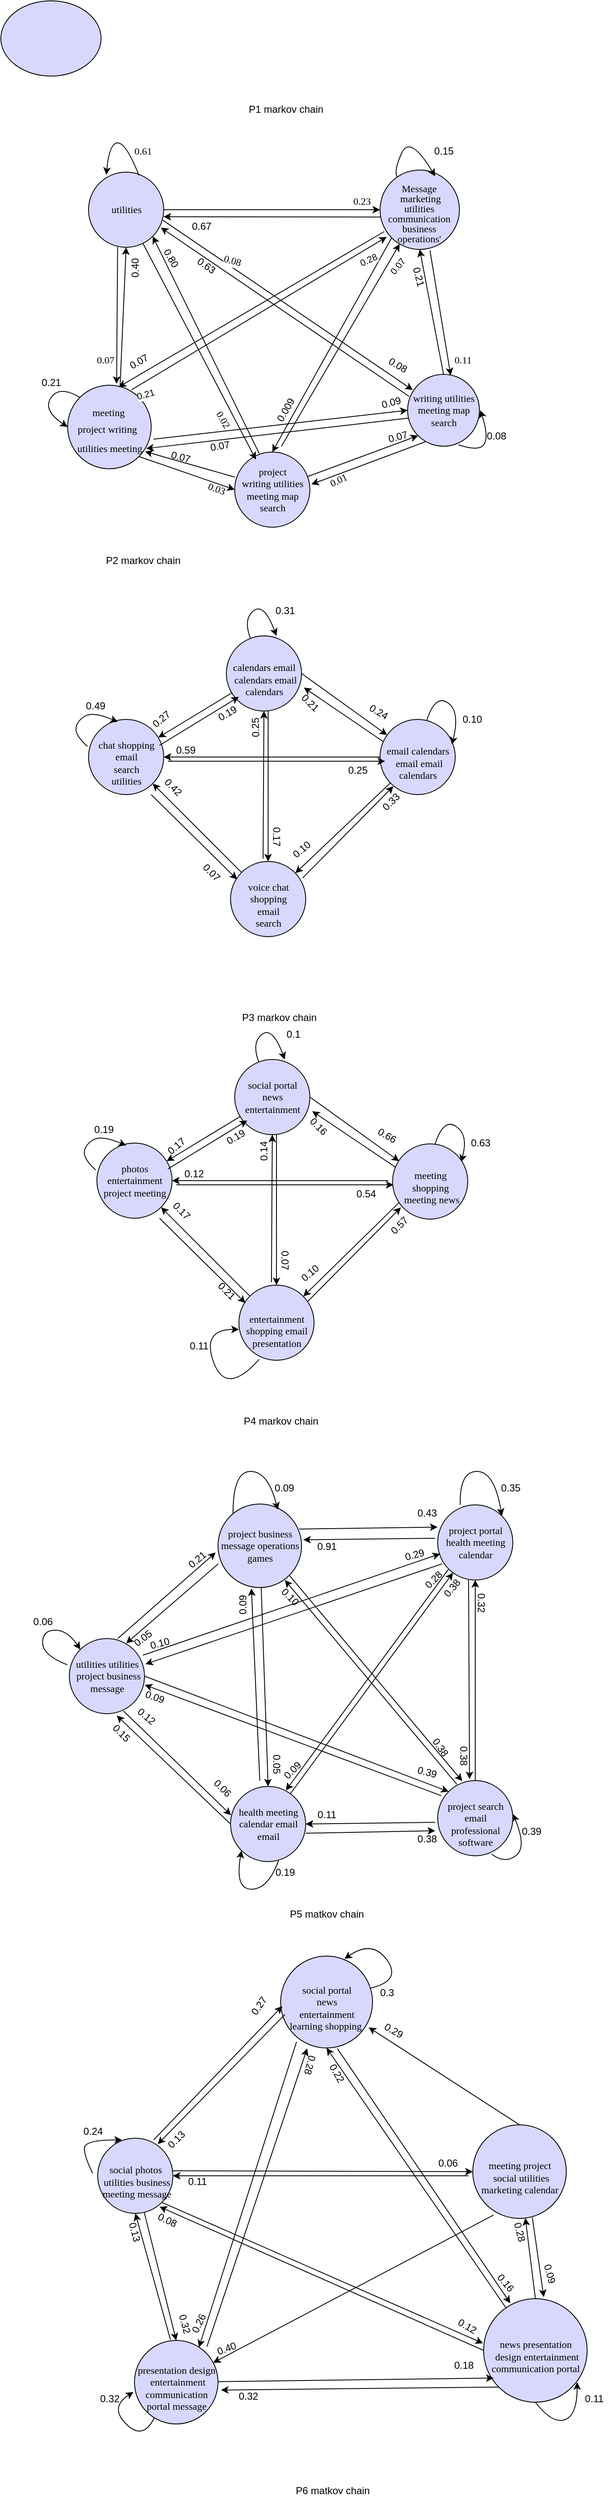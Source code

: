<mxfile version="17.0.0" type="github">
  <diagram id="NkgFP6aYnqGyyIgVfoUW" name="Page-1">
    <mxGraphModel dx="1422" dy="1520" grid="1" gridSize="10" guides="1" tooltips="1" connect="1" arrows="1" fold="1" page="1" pageScale="1" pageWidth="827" pageHeight="1169" math="0" shadow="0">
      <root>
        <mxCell id="0" />
        <mxCell id="1" parent="0" />
        <mxCell id="uUu0Q5NePI6npQGHdQzm-4" value="utilities" style="shape=ellipse;html=1;dashed=0;whitespace=wrap;aspect=fixed;perimeter=ellipsePerimeter;fontFamily=Times New Roman;align=center;fontSize=12;fillColor=#D8D8FF;" parent="1" vertex="1">
          <mxGeometry x="65" y="-35" width="90" height="90" as="geometry" />
        </mxCell>
        <mxCell id="uUu0Q5NePI6npQGHdQzm-5" value="&lt;p class=&quot;MsoNormal&quot; style=&quot;margin-bottom: 0cm; line-height: 0; font-size: 12px;&quot;&gt;&lt;span lang=&quot;EN-GB&quot; style=&quot;font-size: 12px;&quot;&gt;&lt;font style=&quot;font-size: 12px;&quot;&gt;Message&amp;nbsp;&lt;/font&gt;&lt;/span&gt;&lt;/p&gt;&lt;p class=&quot;MsoNormal&quot; style=&quot;margin-bottom: 0cm; line-height: 0; font-size: 12px;&quot;&gt;&lt;font style=&quot;font-size: 12px;&quot;&gt;marketing&lt;/font&gt;&lt;/p&gt;&lt;p class=&quot;MsoNormal&quot; style=&quot;margin-bottom: 0cm; line-height: 0; font-size: 12px;&quot;&gt;&lt;font style=&quot;font-size: 12px;&quot;&gt;utilities&amp;nbsp;&lt;/font&gt;&lt;/p&gt;&lt;p class=&quot;MsoNormal&quot; style=&quot;margin-bottom: 0cm; line-height: 0; font-size: 12px;&quot;&gt;&lt;font style=&quot;font-size: 12px;&quot;&gt;communication&amp;nbsp;&lt;/font&gt;&lt;/p&gt;&lt;p class=&quot;MsoNormal&quot; style=&quot;margin-bottom: 0cm; line-height: 0; font-size: 12px;&quot;&gt;&lt;span style=&quot;font-size: 12px;&quot;&gt;business&amp;nbsp;&lt;/span&gt;&lt;/p&gt;&lt;p class=&quot;MsoNormal&quot; style=&quot;margin-bottom: 0cm; line-height: 0; font-size: 12px;&quot;&gt;&lt;span style=&quot;font-size: 12px;&quot;&gt;operations&#39;&amp;nbsp;&lt;/span&gt;&lt;/p&gt;" style="shape=ellipse;html=1;dashed=0;whitespace=wrap;aspect=fixed;perimeter=ellipsePerimeter;align=center;fontFamily=Times New Roman;fontSize=12;fillColor=#D8D8FF;strokeColor=#000000;" parent="1" vertex="1">
          <mxGeometry x="414" y="-37.5" width="95" height="95" as="geometry" />
        </mxCell>
        <mxCell id="uUu0Q5NePI6npQGHdQzm-16" value="&lt;p class=&quot;MsoNormal&quot; style=&quot;margin-bottom: 0cm ; line-height: 0.7 ; font-size: 12px&quot;&gt;&lt;span lang=&quot;EN-GB&quot; style=&quot;font-size: 12px&quot;&gt;&lt;font style=&quot;font-size: 12px&quot;&gt;meeting&amp;nbsp;&lt;/font&gt;&lt;/span&gt;&lt;/p&gt;&lt;p class=&quot;MsoNormal&quot; style=&quot;margin-bottom: 0cm ; line-height: 0.7 ; font-size: 12px&quot;&gt;&lt;span lang=&quot;EN-GB&quot;&gt;project&amp;nbsp;&lt;/span&gt;&lt;span&gt;writing&amp;nbsp;&amp;nbsp;&lt;/span&gt;&lt;/p&gt;&lt;blockquote style=&quot;margin-bottom: 0cm ; line-height: normal&quot;&gt;utilities&lt;span style=&quot;font-size: 12px&quot;&gt;&amp;nbsp;&lt;/span&gt;&lt;span style=&quot;font-size: 12px&quot;&gt;meeting&lt;/span&gt;&lt;/blockquote&gt;" style="shape=ellipse;html=1;dashed=0;whitespace=wrap;aspect=fixed;perimeter=ellipsePerimeter;fontFamily=Times New Roman;align=center;fontSize=12;fillColor=#D8D8FF;" parent="1" vertex="1">
          <mxGeometry x="40" y="220" width="100" height="100" as="geometry" />
        </mxCell>
        <mxCell id="uUu0Q5NePI6npQGHdQzm-17" value="&lt;span&gt;writing utilities &lt;br&gt;meeting map &lt;br&gt;search&lt;br&gt;&lt;/span&gt;" style="shape=ellipse;html=1;dashed=0;whitespace=wrap;aspect=fixed;perimeter=ellipsePerimeter;fontFamily=Times New Roman;align=center;fontSize=12;fillColor=#D8D8FF;" parent="1" vertex="1">
          <mxGeometry x="447" y="207" width="86" height="86" as="geometry" />
        </mxCell>
        <mxCell id="uUu0Q5NePI6npQGHdQzm-18" value="&lt;span lang=&quot;EN-GB&quot; style=&quot;font-size: 12px ; line-height: 107%&quot;&gt;project &lt;br&gt;writing utilities&lt;br style=&quot;font-size: 12px&quot;&gt;meeting map &lt;br style=&quot;font-size: 12px&quot;&gt;search&lt;/span&gt;" style="shape=ellipse;html=1;dashed=0;whitespace=wrap;aspect=fixed;perimeter=ellipsePerimeter;fontFamily=Times New Roman;align=center;fontSize=12;fillColor=#D8D8FF;" parent="1" vertex="1">
          <mxGeometry x="240" y="300" width="90" height="90" as="geometry" />
        </mxCell>
        <mxCell id="uUu0Q5NePI6npQGHdQzm-34" value="" style="endArrow=classic;html=1;rounded=0;fontSize=12;entryX=0;entryY=0.5;entryDx=0;entryDy=0;exitX=1;exitY=0.5;exitDx=0;exitDy=0;fontFamily=Times New Roman;align=center;" parent="1" source="uUu0Q5NePI6npQGHdQzm-4" target="uUu0Q5NePI6npQGHdQzm-5" edge="1">
          <mxGeometry width="50" height="50" relative="1" as="geometry">
            <mxPoint x="210" y="90" as="sourcePoint" />
            <mxPoint x="260" y="40" as="targetPoint" />
          </mxGeometry>
        </mxCell>
        <mxCell id="uUu0Q5NePI6npQGHdQzm-35" value="" style="endArrow=classic;html=1;rounded=0;fontSize=12;exitX=0.989;exitY=0.64;exitDx=0;exitDy=0;exitPerimeter=0;fontFamily=Times New Roman;align=center;entryX=0.072;entryY=0.218;entryDx=0;entryDy=0;entryPerimeter=0;" parent="1" source="uUu0Q5NePI6npQGHdQzm-4" target="uUu0Q5NePI6npQGHdQzm-17" edge="1">
          <mxGeometry width="50" height="50" relative="1" as="geometry">
            <mxPoint x="180" y="130" as="sourcePoint" />
            <mxPoint x="340" y="190" as="targetPoint" />
          </mxGeometry>
        </mxCell>
        <mxCell id="uUu0Q5NePI6npQGHdQzm-49" value="0.08" style="edgeLabel;html=1;align=center;verticalAlign=middle;resizable=0;points=[];fontSize=12;fontFamily=Times New Roman;rotation=15;" parent="uUu0Q5NePI6npQGHdQzm-35" vertex="1" connectable="0">
          <mxGeometry x="-0.25" relative="1" as="geometry">
            <mxPoint x="-29" y="-28" as="offset" />
          </mxGeometry>
        </mxCell>
        <mxCell id="uUu0Q5NePI6npQGHdQzm-36" value="" style="endArrow=classic;html=1;rounded=0;fontSize=12;fontFamily=Times New Roman;align=center;entryX=1.193;entryY=0.804;entryDx=0;entryDy=0;entryPerimeter=0;" parent="1" edge="1">
          <mxGeometry width="50" height="50" relative="1" as="geometry">
            <mxPoint x="130" y="50" as="sourcePoint" />
            <mxPoint x="265.402" y="309.0" as="targetPoint" />
          </mxGeometry>
        </mxCell>
        <mxCell id="uUu0Q5NePI6npQGHdQzm-37" value="" style="endArrow=classic;html=1;rounded=0;fontSize=12;entryX=0.586;entryY=-0.016;entryDx=0;entryDy=0;fontFamily=Times New Roman;align=center;entryPerimeter=0;exitX=0.387;exitY=0.996;exitDx=0;exitDy=0;exitPerimeter=0;" parent="1" source="uUu0Q5NePI6npQGHdQzm-4" target="uUu0Q5NePI6npQGHdQzm-16" edge="1">
          <mxGeometry width="50" height="50" relative="1" as="geometry">
            <mxPoint x="119" y="120" as="sourcePoint" />
            <mxPoint x="120" y="160" as="targetPoint" />
          </mxGeometry>
        </mxCell>
        <mxCell id="uUu0Q5NePI6npQGHdQzm-38" value="" style="endArrow=classic;html=1;rounded=0;fontSize=12;entryX=0;entryY=1;entryDx=0;entryDy=0;fontFamily=Times New Roman;align=center;" parent="1" source="uUu0Q5NePI6npQGHdQzm-18" target="uUu0Q5NePI6npQGHdQzm-17" edge="1">
          <mxGeometry width="50" height="50" relative="1" as="geometry">
            <mxPoint x="301" y="275" as="sourcePoint" />
            <mxPoint x="350.418" y="249.488" as="targetPoint" />
          </mxGeometry>
        </mxCell>
        <mxCell id="uUu0Q5NePI6npQGHdQzm-41" value="" style="endArrow=classic;html=1;rounded=0;fontSize=12;entryX=0;entryY=0.5;entryDx=0;entryDy=0;exitX=1;exitY=1;exitDx=0;exitDy=0;fontFamily=Times New Roman;align=center;" parent="1" source="uUu0Q5NePI6npQGHdQzm-16" target="uUu0Q5NePI6npQGHdQzm-18" edge="1">
          <mxGeometry width="50" height="50" relative="1" as="geometry">
            <mxPoint x="100" y="305" as="sourcePoint" />
            <mxPoint x="150" y="255" as="targetPoint" />
          </mxGeometry>
        </mxCell>
        <mxCell id="uUu0Q5NePI6npQGHdQzm-42" value="" style="endArrow=classic;html=1;rounded=0;fontSize=12;fontFamily=Times New Roman;align=center;exitX=0.5;exitY=0;exitDx=0;exitDy=0;entryX=0.5;entryY=1;entryDx=0;entryDy=0;" parent="1" source="uUu0Q5NePI6npQGHdQzm-17" target="uUu0Q5NePI6npQGHdQzm-5" edge="1">
          <mxGeometry width="50" height="50" relative="1" as="geometry">
            <mxPoint x="385" y="170" as="sourcePoint" />
            <mxPoint x="385.01" y="119.997" as="targetPoint" />
          </mxGeometry>
        </mxCell>
        <mxCell id="uUu0Q5NePI6npQGHdQzm-43" value="" style="endArrow=classic;html=1;rounded=0;fontSize=12;entryX=0.6;entryY=0.014;entryDx=0;entryDy=0;entryPerimeter=0;fontFamily=Times New Roman;align=center;exitX=0.629;exitY=1.013;exitDx=0;exitDy=0;exitPerimeter=0;" parent="1" source="uUu0Q5NePI6npQGHdQzm-5" target="uUu0Q5NePI6npQGHdQzm-17" edge="1">
          <mxGeometry width="50" height="50" relative="1" as="geometry">
            <mxPoint x="395" y="120" as="sourcePoint" />
            <mxPoint x="400" y="170" as="targetPoint" />
          </mxGeometry>
        </mxCell>
        <mxCell id="uUu0Q5NePI6npQGHdQzm-47" value="" style="endArrow=classic;html=1;rounded=0;fontSize=12;entryX=0.962;entryY=0.738;entryDx=0;entryDy=0;entryPerimeter=0;fontFamily=Times New Roman;align=center;exitX=0.022;exitY=0.308;exitDx=0;exitDy=0;exitPerimeter=0;" parent="1" source="uUu0Q5NePI6npQGHdQzm-17" target="uUu0Q5NePI6npQGHdQzm-4" edge="1">
          <mxGeometry width="50" height="50" relative="1" as="geometry">
            <mxPoint x="340" y="200" as="sourcePoint" />
            <mxPoint x="300" y="160" as="targetPoint" />
          </mxGeometry>
        </mxCell>
        <mxCell id="uUu0Q5NePI6npQGHdQzm-48" value="0.23" style="text;html=1;align=center;verticalAlign=middle;resizable=0;points=[];autosize=1;strokeColor=none;fillColor=none;fontSize=12;fontFamily=Times New Roman;" parent="1" vertex="1">
          <mxGeometry x="371.5" y="-10" width="40" height="20" as="geometry" />
        </mxCell>
        <mxCell id="uUu0Q5NePI6npQGHdQzm-50" value="0.02" style="text;html=1;align=center;verticalAlign=middle;resizable=0;points=[];autosize=1;strokeColor=none;fillColor=none;fontSize=12;fontFamily=Times New Roman;rotation=60;" parent="1" vertex="1">
          <mxGeometry x="206" y="251" width="40" height="20" as="geometry" />
        </mxCell>
        <mxCell id="uUu0Q5NePI6npQGHdQzm-51" value="0.07" style="text;html=1;align=center;verticalAlign=middle;resizable=0;points=[];autosize=1;strokeColor=none;fillColor=none;fontSize=12;fontFamily=Times New Roman;" parent="1" vertex="1">
          <mxGeometry x="65" y="180" width="40" height="20" as="geometry" />
        </mxCell>
        <mxCell id="uUu0Q5NePI6npQGHdQzm-53" value="0.03" style="text;html=1;align=center;verticalAlign=middle;resizable=0;points=[];autosize=1;strokeColor=none;fillColor=none;fontSize=12;fontFamily=Times New Roman;rotation=20;" parent="1" vertex="1">
          <mxGeometry x="198" y="334" width="40" height="20" as="geometry" />
        </mxCell>
        <mxCell id="uUu0Q5NePI6npQGHdQzm-54" value="" style="curved=1;endArrow=classic;html=1;rounded=0;fontFamily=Times New Roman;fontSize=12;entryX=0.236;entryY=0.036;entryDx=0;entryDy=0;entryPerimeter=0;exitX=0.671;exitY=0.044;exitDx=0;exitDy=0;exitPerimeter=0;" parent="1" source="uUu0Q5NePI6npQGHdQzm-4" target="uUu0Q5NePI6npQGHdQzm-4" edge="1">
          <mxGeometry width="50" height="50" relative="1" as="geometry">
            <mxPoint x="130" y="-20" as="sourcePoint" />
            <mxPoint x="155" y="-69.84" as="targetPoint" />
            <Array as="points">
              <mxPoint x="110" y="-70" />
              <mxPoint x="90" y="-70" />
            </Array>
          </mxGeometry>
        </mxCell>
        <mxCell id="uUu0Q5NePI6npQGHdQzm-55" value="0.61" style="text;html=1;align=center;verticalAlign=middle;resizable=0;points=[];autosize=1;strokeColor=none;fillColor=none;fontSize=12;fontFamily=Times New Roman;" parent="1" vertex="1">
          <mxGeometry x="110" y="-70" width="40" height="20" as="geometry" />
        </mxCell>
        <mxCell id="uUu0Q5NePI6npQGHdQzm-56" value="0.11" style="text;html=1;align=center;verticalAlign=middle;resizable=0;points=[];autosize=1;strokeColor=none;fillColor=none;fontSize=12;fontFamily=Times New Roman;" parent="1" vertex="1">
          <mxGeometry x="493" y="180" width="40" height="20" as="geometry" />
        </mxCell>
        <mxCell id="uUu0Q5NePI6npQGHdQzm-58" value="0.01" style="text;html=1;align=center;verticalAlign=middle;resizable=0;points=[];autosize=1;strokeColor=none;fillColor=none;fontSize=12;fontFamily=Times New Roman;rotation=-25;" parent="1" vertex="1">
          <mxGeometry x="344" y="324" width="40" height="20" as="geometry" />
        </mxCell>
        <mxCell id="LGM-K7nG5Ex01GaFveVR-3" value="" style="endArrow=classic;html=1;rounded=0;entryX=0.998;entryY=0.593;entryDx=0;entryDy=0;entryPerimeter=0;exitX=0.006;exitY=0.592;exitDx=0;exitDy=0;exitPerimeter=0;" parent="1" source="uUu0Q5NePI6npQGHdQzm-5" target="uUu0Q5NePI6npQGHdQzm-4" edge="1">
          <mxGeometry width="50" height="50" relative="1" as="geometry">
            <mxPoint x="340" y="83" as="sourcePoint" />
            <mxPoint x="310" y="-10" as="targetPoint" />
          </mxGeometry>
        </mxCell>
        <mxCell id="LGM-K7nG5Ex01GaFveVR-4" value="0.67" style="text;html=1;align=center;verticalAlign=middle;resizable=0;points=[];autosize=1;strokeColor=none;fillColor=none;rotation=0;" parent="1" vertex="1">
          <mxGeometry x="180" y="20" width="40" height="20" as="geometry" />
        </mxCell>
        <mxCell id="LGM-K7nG5Ex01GaFveVR-5" value="" style="curved=1;endArrow=classic;html=1;rounded=0;entryX=0.695;entryY=0.079;entryDx=0;entryDy=0;entryPerimeter=0;" parent="1" source="uUu0Q5NePI6npQGHdQzm-5" target="uUu0Q5NePI6npQGHdQzm-5" edge="1">
          <mxGeometry width="50" height="50" relative="1" as="geometry">
            <mxPoint x="499.975" y="-51.935" as="sourcePoint" />
            <mxPoint x="480" y="-40" as="targetPoint" />
            <Array as="points">
              <mxPoint x="430" y="-36" />
              <mxPoint x="450" y="-80" />
            </Array>
          </mxGeometry>
        </mxCell>
        <mxCell id="LGM-K7nG5Ex01GaFveVR-7" value="0.15" style="text;html=1;align=center;verticalAlign=middle;resizable=0;points=[];autosize=1;strokeColor=none;fillColor=none;" parent="1" vertex="1">
          <mxGeometry x="470" y="-70" width="40" height="20" as="geometry" />
        </mxCell>
        <mxCell id="LGM-K7nG5Ex01GaFveVR-8" value="" style="endArrow=classic;html=1;rounded=0;entryX=0.61;entryY=0.022;entryDx=0;entryDy=0;entryPerimeter=0;exitX=0.053;exitY=0.775;exitDx=0;exitDy=0;exitPerimeter=0;" parent="1" source="uUu0Q5NePI6npQGHdQzm-5" target="uUu0Q5NePI6npQGHdQzm-16" edge="1">
          <mxGeometry width="50" height="50" relative="1" as="geometry">
            <mxPoint x="240" y="30" as="sourcePoint" />
            <mxPoint x="290" y="-20" as="targetPoint" />
          </mxGeometry>
        </mxCell>
        <mxCell id="LGM-K7nG5Ex01GaFveVR-9" value="0.07" style="text;html=1;align=center;verticalAlign=middle;resizable=0;points=[];autosize=1;strokeColor=none;fillColor=none;rotation=-30;" parent="1" vertex="1">
          <mxGeometry x="105" y="182" width="40" height="20" as="geometry" />
        </mxCell>
        <mxCell id="LGM-K7nG5Ex01GaFveVR-10" value="" style="endArrow=classic;html=1;rounded=0;entryX=0.5;entryY=0;entryDx=0;entryDy=0;exitX=0;exitY=1;exitDx=0;exitDy=0;" parent="1" source="uUu0Q5NePI6npQGHdQzm-5" target="uUu0Q5NePI6npQGHdQzm-18" edge="1">
          <mxGeometry width="50" height="50" relative="1" as="geometry">
            <mxPoint x="350" y="100" as="sourcePoint" />
            <mxPoint x="260" y="240" as="targetPoint" />
          </mxGeometry>
        </mxCell>
        <mxCell id="LGM-K7nG5Ex01GaFveVR-13" value="0.009" style="text;html=1;align=center;verticalAlign=middle;resizable=0;points=[];autosize=1;strokeColor=none;fillColor=none;rotation=-60;" parent="1" vertex="1">
          <mxGeometry x="276" y="240" width="50" height="20" as="geometry" />
        </mxCell>
        <mxCell id="LGM-K7nG5Ex01GaFveVR-14" value="" style="endArrow=classic;html=1;rounded=0;exitX=0.766;exitY=0.054;exitDx=0;exitDy=0;entryX=0.084;entryY=0.842;entryDx=0;entryDy=0;entryPerimeter=0;exitPerimeter=0;" parent="1" source="uUu0Q5NePI6npQGHdQzm-16" target="uUu0Q5NePI6npQGHdQzm-5" edge="1">
          <mxGeometry width="50" height="50" relative="1" as="geometry">
            <mxPoint x="150" y="195" as="sourcePoint" />
            <mxPoint x="350" y="100" as="targetPoint" />
          </mxGeometry>
        </mxCell>
        <mxCell id="LGM-K7nG5Ex01GaFveVR-15" value="0.28" style="edgeLabel;html=1;align=center;verticalAlign=middle;resizable=0;points=[];rotation=-25;" parent="LGM-K7nG5Ex01GaFveVR-14" vertex="1" connectable="0">
          <mxGeometry x="-0.729" y="-4" relative="1" as="geometry">
            <mxPoint x="240" y="-134" as="offset" />
          </mxGeometry>
        </mxCell>
        <mxCell id="LGM-K7nG5Ex01GaFveVR-16" value="" style="endArrow=classic;html=1;rounded=0;exitX=0.628;exitY=-0.002;exitDx=0;exitDy=0;exitPerimeter=0;entryX=0.5;entryY=1;entryDx=0;entryDy=0;" parent="1" source="uUu0Q5NePI6npQGHdQzm-16" target="uUu0Q5NePI6npQGHdQzm-4" edge="1">
          <mxGeometry width="50" height="50" relative="1" as="geometry">
            <mxPoint x="-20" y="160" as="sourcePoint" />
            <mxPoint x="30" y="110" as="targetPoint" />
          </mxGeometry>
        </mxCell>
        <mxCell id="LGM-K7nG5Ex01GaFveVR-17" value="0.40" style="text;html=1;align=center;verticalAlign=middle;resizable=0;points=[];autosize=1;strokeColor=none;fillColor=none;rotation=-90;" parent="1" vertex="1">
          <mxGeometry x="101" y="70" width="40" height="20" as="geometry" />
        </mxCell>
        <mxCell id="LGM-K7nG5Ex01GaFveVR-19" value="" style="curved=1;endArrow=classic;html=1;rounded=0;exitX=0;exitY=0;exitDx=0;exitDy=0;entryX=0;entryY=0.5;entryDx=0;entryDy=0;" parent="1" source="uUu0Q5NePI6npQGHdQzm-16" target="uUu0Q5NePI6npQGHdQzm-16" edge="1">
          <mxGeometry width="50" height="50" relative="1" as="geometry">
            <mxPoint y="250" as="sourcePoint" />
            <mxPoint x="59" y="208" as="targetPoint" />
            <Array as="points">
              <mxPoint x="30" y="220" />
              <mxPoint x="10" y="250" />
            </Array>
          </mxGeometry>
        </mxCell>
        <mxCell id="LGM-K7nG5Ex01GaFveVR-20" value="0.21" style="text;html=1;align=center;verticalAlign=middle;resizable=0;points=[];autosize=1;strokeColor=none;fillColor=none;" parent="1" vertex="1">
          <mxGeometry y="207" width="40" height="20" as="geometry" />
        </mxCell>
        <mxCell id="LGM-K7nG5Ex01GaFveVR-21" value="" style="endArrow=classic;html=1;rounded=0;exitX=1.028;exitY=0.646;exitDx=0;exitDy=0;exitPerimeter=0;entryX=0;entryY=0.5;entryDx=0;entryDy=0;" parent="1" source="uUu0Q5NePI6npQGHdQzm-16" target="uUu0Q5NePI6npQGHdQzm-17" edge="1">
          <mxGeometry width="50" height="50" relative="1" as="geometry">
            <mxPoint x="154.8" y="243.6" as="sourcePoint" />
            <mxPoint x="340" y="217" as="targetPoint" />
          </mxGeometry>
        </mxCell>
        <mxCell id="LGM-K7nG5Ex01GaFveVR-22" value="0.09" style="text;html=1;align=center;verticalAlign=middle;resizable=0;points=[];autosize=1;strokeColor=none;fillColor=none;rotation=-15;" parent="1" vertex="1">
          <mxGeometry x="407" y="231" width="40" height="20" as="geometry" />
        </mxCell>
        <mxCell id="LGM-K7nG5Ex01GaFveVR-23" value="" style="endArrow=classic;html=1;rounded=0;entryX=1;entryY=1;entryDx=0;entryDy=0;exitX=0.327;exitY=0.02;exitDx=0;exitDy=0;exitPerimeter=0;" parent="1" source="uUu0Q5NePI6npQGHdQzm-18" target="uUu0Q5NePI6npQGHdQzm-4" edge="1">
          <mxGeometry width="50" height="50" relative="1" as="geometry">
            <mxPoint x="250" y="240" as="sourcePoint" />
            <mxPoint x="260" y="140" as="targetPoint" />
          </mxGeometry>
        </mxCell>
        <mxCell id="LGM-K7nG5Ex01GaFveVR-25" value="" style="endArrow=classic;html=1;rounded=0;exitX=0.5;exitY=0;exitDx=0;exitDy=0;" parent="1" target="uUu0Q5NePI6npQGHdQzm-5" edge="1">
          <mxGeometry width="50" height="50" relative="1" as="geometry">
            <mxPoint x="296" y="293" as="sourcePoint" />
            <mxPoint x="359" y="103" as="targetPoint" />
          </mxGeometry>
        </mxCell>
        <mxCell id="LGM-K7nG5Ex01GaFveVR-26" value="0.07" style="edgeLabel;html=1;align=center;verticalAlign=middle;resizable=0;points=[];rotation=-51;" parent="LGM-K7nG5Ex01GaFveVR-25" vertex="1" connectable="0">
          <mxGeometry x="-0.631" y="-3" relative="1" as="geometry">
            <mxPoint x="110" y="-172" as="offset" />
          </mxGeometry>
        </mxCell>
        <mxCell id="LGM-K7nG5Ex01GaFveVR-27" value="" style="endArrow=classic;html=1;rounded=0;entryX=0.926;entryY=0.794;entryDx=0;entryDy=0;exitX=0;exitY=0.333;exitDx=0;exitDy=0;exitPerimeter=0;entryPerimeter=0;" parent="1" source="uUu0Q5NePI6npQGHdQzm-18" target="uUu0Q5NePI6npQGHdQzm-16" edge="1">
          <mxGeometry width="50" height="50" relative="1" as="geometry">
            <mxPoint x="210" y="310" as="sourcePoint" />
            <mxPoint x="170" y="280" as="targetPoint" />
          </mxGeometry>
        </mxCell>
        <mxCell id="LGM-K7nG5Ex01GaFveVR-29" value="0.07" style="text;html=1;align=center;verticalAlign=middle;resizable=0;points=[];autosize=1;strokeColor=none;fillColor=none;rotation=15;" parent="1" vertex="1">
          <mxGeometry x="155" y="296" width="40" height="20" as="geometry" />
        </mxCell>
        <mxCell id="LGM-K7nG5Ex01GaFveVR-30" value="0.80" style="text;html=1;align=center;verticalAlign=middle;resizable=0;points=[];autosize=1;strokeColor=none;fillColor=none;rotation=60;" parent="1" vertex="1">
          <mxGeometry x="144" y="57.5" width="40" height="20" as="geometry" />
        </mxCell>
        <mxCell id="LGM-K7nG5Ex01GaFveVR-31" value="" style="endArrow=classic;html=1;rounded=0;exitX=0.014;exitY=0.609;exitDx=0;exitDy=0;exitPerimeter=0;entryX=0.94;entryY=0.758;entryDx=0;entryDy=0;entryPerimeter=0;" parent="1" source="uUu0Q5NePI6npQGHdQzm-17" target="uUu0Q5NePI6npQGHdQzm-16" edge="1">
          <mxGeometry width="50" height="50" relative="1" as="geometry">
            <mxPoint x="110" y="295" as="sourcePoint" />
            <mxPoint x="160" y="245" as="targetPoint" />
          </mxGeometry>
        </mxCell>
        <mxCell id="LGM-K7nG5Ex01GaFveVR-32" value="0.21" style="edgeLabel;html=1;align=center;verticalAlign=middle;resizable=0;points=[];rotation=-15;" parent="LGM-K7nG5Ex01GaFveVR-31" vertex="1" connectable="0">
          <mxGeometry x="-0.749" y="4" relative="1" as="geometry">
            <mxPoint x="-277" y="-37" as="offset" />
          </mxGeometry>
        </mxCell>
        <mxCell id="LGM-K7nG5Ex01GaFveVR-33" value="" style="endArrow=classic;html=1;rounded=0;exitX=0.256;exitY=0.935;exitDx=0;exitDy=0;exitPerimeter=0;entryX=1.02;entryY=0.429;entryDx=0;entryDy=0;entryPerimeter=0;" parent="1" source="uUu0Q5NePI6npQGHdQzm-17" target="uUu0Q5NePI6npQGHdQzm-18" edge="1">
          <mxGeometry width="50" height="50" relative="1" as="geometry">
            <mxPoint x="260" y="290" as="sourcePoint" />
            <mxPoint x="310" y="240" as="targetPoint" />
          </mxGeometry>
        </mxCell>
        <mxCell id="LGM-K7nG5Ex01GaFveVR-36" value="0.08" style="text;html=1;align=center;verticalAlign=middle;resizable=0;points=[];autosize=1;strokeColor=none;fillColor=none;rotation=30;" parent="1" vertex="1">
          <mxGeometry x="415" y="186" width="40" height="20" as="geometry" />
        </mxCell>
        <mxCell id="LGM-K7nG5Ex01GaFveVR-37" value="" style="ellipse;whiteSpace=wrap;html=1;strokeColor=#000000;fillColor=#D8D8FF;" parent="1" vertex="1">
          <mxGeometry x="-40" y="-240" width="120" height="90" as="geometry" />
        </mxCell>
        <mxCell id="LGM-K7nG5Ex01GaFveVR-38" value="P1 markov chain" style="text;html=1;align=center;verticalAlign=middle;resizable=0;points=[];autosize=1;strokeColor=none;fillColor=none;" parent="1" vertex="1">
          <mxGeometry x="246" y="-120" width="110" height="20" as="geometry" />
        </mxCell>
        <mxCell id="LGM-K7nG5Ex01GaFveVR-39" value="&lt;br&gt;&lt;table border=&quot;0&quot; cellpadding=&quot;0&quot; cellspacing=&quot;0&quot; width=&quot;252&quot; style=&quot;border-collapse: collapse ; width: 189pt&quot;&gt;&lt;tbody&gt;&lt;tr style=&quot;height: 15.0pt&quot;&gt;  &lt;td height=&quot;20&quot; width=&quot;252&quot; style=&quot;height: 15.0pt ; width: 189pt&quot;&gt;calendars email&lt;br&gt;&amp;nbsp;calendars email &lt;br&gt;calendars&lt;/td&gt;&lt;/tr&gt;&lt;/tbody&gt;&lt;/table&gt;" style="shape=ellipse;html=1;dashed=0;whitespace=wrap;aspect=fixed;perimeter=ellipsePerimeter;fontFamily=Times New Roman;align=center;fontSize=12;fillColor=#D8D8FF;" parent="1" vertex="1">
          <mxGeometry x="230" y="520" width="90" height="90" as="geometry" />
        </mxCell>
        <mxCell id="LGM-K7nG5Ex01GaFveVR-43" value="&lt;br&gt;&lt;table border=&quot;0&quot; cellpadding=&quot;0&quot; cellspacing=&quot;0&quot; width=&quot;210&quot; style=&quot;border-collapse: collapse ; width: 158pt&quot;&gt;&lt;tbody&gt;&lt;tr style=&quot;height: 15.0pt&quot;&gt;  &lt;td height=&quot;20&quot; width=&quot;210&quot; style=&quot;height: 15.0pt ; width: 158pt&quot;&gt;email calendars&lt;br&gt;&amp;nbsp;email email &lt;br&gt;calendars&lt;/td&gt;&lt;/tr&gt;&lt;/tbody&gt;&lt;/table&gt;" style="shape=ellipse;html=1;dashed=0;whitespace=wrap;aspect=fixed;perimeter=ellipsePerimeter;fontFamily=Times New Roman;align=center;fontSize=12;fillColor=#D8D8FF;" parent="1" vertex="1">
          <mxGeometry x="414" y="620" width="90" height="90" as="geometry" />
        </mxCell>
        <mxCell id="LGM-K7nG5Ex01GaFveVR-44" value="&lt;table border=&quot;0&quot; cellpadding=&quot;0&quot; cellspacing=&quot;0&quot; width=&quot;153&quot; style=&quot;border-collapse: collapse ; width: 115pt&quot;&gt;&lt;tbody&gt;&lt;tr style=&quot;height: 15.0pt&quot;&gt;&lt;br/&gt;  &lt;td height=&quot;20&quot; width=&quot;153&quot; style=&quot;height: 15.0pt ; width: 115pt&quot;&gt;voice chat &lt;br&gt;shopping&lt;br/&gt;  email &lt;br&gt;search&lt;/td&gt;&lt;/tr&gt;&lt;/tbody&gt;&lt;/table&gt;" style="shape=ellipse;html=1;dashed=0;whitespace=wrap;aspect=fixed;perimeter=ellipsePerimeter;fontFamily=Times New Roman;align=center;fontSize=12;fillColor=#D8D8FF;" parent="1" vertex="1">
          <mxGeometry x="235" y="790" width="90" height="90" as="geometry" />
        </mxCell>
        <mxCell id="LGM-K7nG5Ex01GaFveVR-45" value="&lt;table border=&quot;0&quot; cellpadding=&quot;0&quot; cellspacing=&quot;0&quot; width=&quot;144&quot; style=&quot;border-collapse: collapse ; width: 108pt&quot;&gt;&lt;tbody&gt;&lt;tr style=&quot;height: 15.0pt&quot;&gt;&lt;br/&gt;  &lt;td height=&quot;20&quot; width=&quot;144&quot; style=&quot;height: 15.0pt ; width: 108pt&quot;&gt;chat shopping &lt;br&gt;email&lt;br/&gt;  search &lt;br&gt;utilities&lt;/td&gt;&lt;/tr&gt;&lt;/tbody&gt;&lt;/table&gt;" style="shape=ellipse;html=1;dashed=0;whitespace=wrap;aspect=fixed;perimeter=ellipsePerimeter;fontFamily=Times New Roman;align=center;fontSize=12;fillColor=#D8D8FF;" parent="1" vertex="1">
          <mxGeometry x="65" y="620" width="90" height="90" as="geometry" />
        </mxCell>
        <mxCell id="LGM-K7nG5Ex01GaFveVR-46" value="" style="endArrow=classic;html=1;rounded=0;" parent="1" source="LGM-K7nG5Ex01GaFveVR-39" target="LGM-K7nG5Ex01GaFveVR-45" edge="1">
          <mxGeometry width="50" height="50" relative="1" as="geometry">
            <mxPoint x="140" y="635" as="sourcePoint" />
            <mxPoint x="170" y="710" as="targetPoint" />
          </mxGeometry>
        </mxCell>
        <mxCell id="LGM-K7nG5Ex01GaFveVR-47" value="0.31" style="text;html=1;align=center;verticalAlign=middle;resizable=0;points=[];autosize=1;strokeColor=none;fillColor=none;rotation=0;" parent="1" vertex="1">
          <mxGeometry x="280" y="480" width="40" height="20" as="geometry" />
        </mxCell>
        <mxCell id="LGM-K7nG5Ex01GaFveVR-48" value="" style="endArrow=classic;html=1;rounded=0;exitX=1;exitY=0.5;exitDx=0;exitDy=0;" parent="1" source="LGM-K7nG5Ex01GaFveVR-39" target="LGM-K7nG5Ex01GaFveVR-43" edge="1">
          <mxGeometry width="50" height="50" relative="1" as="geometry">
            <mxPoint x="340" y="580" as="sourcePoint" />
            <mxPoint x="390" y="530" as="targetPoint" />
          </mxGeometry>
        </mxCell>
        <mxCell id="LGM-K7nG5Ex01GaFveVR-50" value="" style="curved=1;endArrow=classic;html=1;rounded=0;entryX=0.667;entryY=0;entryDx=0;entryDy=0;entryPerimeter=0;" parent="1" source="LGM-K7nG5Ex01GaFveVR-39" target="LGM-K7nG5Ex01GaFveVR-39" edge="1">
          <mxGeometry width="50" height="50" relative="1" as="geometry">
            <mxPoint x="230" y="520" as="sourcePoint" />
            <mxPoint x="280" y="470" as="targetPoint" />
            <Array as="points">
              <mxPoint x="250" y="500" />
              <mxPoint x="275" y="480" />
            </Array>
          </mxGeometry>
        </mxCell>
        <mxCell id="LGM-K7nG5Ex01GaFveVR-55" value="0.24" style="text;html=1;align=center;verticalAlign=middle;resizable=0;points=[];autosize=1;strokeColor=none;fillColor=none;rotation=30;" parent="1" vertex="1">
          <mxGeometry x="392" y="601" width="40" height="20" as="geometry" />
        </mxCell>
        <mxCell id="LGM-K7nG5Ex01GaFveVR-56" value="" style="endArrow=classic;html=1;rounded=0;entryX=0.5;entryY=0;entryDx=0;entryDy=0;" parent="1" target="LGM-K7nG5Ex01GaFveVR-44" edge="1">
          <mxGeometry width="50" height="50" relative="1" as="geometry">
            <mxPoint x="280" y="610" as="sourcePoint" />
            <mxPoint x="280" y="640" as="targetPoint" />
          </mxGeometry>
        </mxCell>
        <mxCell id="LGM-K7nG5Ex01GaFveVR-57" value="0.17" style="text;html=1;align=center;verticalAlign=middle;resizable=0;points=[];autosize=1;strokeColor=none;fillColor=none;rotation=90;" parent="1" vertex="1">
          <mxGeometry x="270" y="750" width="40" height="20" as="geometry" />
        </mxCell>
        <mxCell id="LGM-K7nG5Ex01GaFveVR-58" value="0.27" style="text;html=1;align=center;verticalAlign=middle;resizable=0;points=[];autosize=1;strokeColor=none;fillColor=none;rotation=-40;" parent="1" vertex="1">
          <mxGeometry x="132" y="610" width="40" height="20" as="geometry" />
        </mxCell>
        <mxCell id="LGM-K7nG5Ex01GaFveVR-59" value="" style="endArrow=classic;html=1;rounded=0;entryX=1.031;entryY=0.687;entryDx=0;entryDy=0;entryPerimeter=0;exitX=0.044;exitY=0.296;exitDx=0;exitDy=0;exitPerimeter=0;" parent="1" source="LGM-K7nG5Ex01GaFveVR-43" target="LGM-K7nG5Ex01GaFveVR-39" edge="1">
          <mxGeometry width="50" height="50" relative="1" as="geometry">
            <mxPoint x="320" y="660" as="sourcePoint" />
            <mxPoint x="370" y="610" as="targetPoint" />
          </mxGeometry>
        </mxCell>
        <mxCell id="LGM-K7nG5Ex01GaFveVR-60" value="0.21" style="text;html=1;align=center;verticalAlign=middle;resizable=0;points=[];autosize=1;strokeColor=none;fillColor=none;rotation=45;" parent="1" vertex="1">
          <mxGeometry x="310" y="590" width="40" height="20" as="geometry" />
        </mxCell>
        <mxCell id="LGM-K7nG5Ex01GaFveVR-61" value="" style="curved=1;endArrow=classic;html=1;rounded=0;" parent="1" edge="1">
          <mxGeometry width="50" height="50" relative="1" as="geometry">
            <mxPoint x="470" y="621" as="sourcePoint" />
            <mxPoint x="500" y="650" as="targetPoint" />
            <Array as="points">
              <mxPoint x="480" y="590" />
              <mxPoint x="510" y="610" />
            </Array>
          </mxGeometry>
        </mxCell>
        <mxCell id="LGM-K7nG5Ex01GaFveVR-62" value="0.10" style="text;html=1;align=center;verticalAlign=middle;resizable=0;points=[];autosize=1;strokeColor=none;fillColor=none;" parent="1" vertex="1">
          <mxGeometry x="504" y="610" width="40" height="20" as="geometry" />
        </mxCell>
        <mxCell id="LGM-K7nG5Ex01GaFveVR-63" value="" style="endArrow=classic;html=1;rounded=0;" parent="1" source="LGM-K7nG5Ex01GaFveVR-43" target="LGM-K7nG5Ex01GaFveVR-44" edge="1">
          <mxGeometry width="50" height="50" relative="1" as="geometry">
            <mxPoint x="520" y="730" as="sourcePoint" />
            <mxPoint x="570" y="690" as="targetPoint" />
          </mxGeometry>
        </mxCell>
        <mxCell id="LGM-K7nG5Ex01GaFveVR-64" value="0.10" style="text;html=1;align=center;verticalAlign=middle;resizable=0;points=[];autosize=1;strokeColor=none;fillColor=none;rotation=-40;" parent="1" vertex="1">
          <mxGeometry x="300" y="766" width="40" height="20" as="geometry" />
        </mxCell>
        <mxCell id="LGM-K7nG5Ex01GaFveVR-65" value="" style="endArrow=classic;html=1;rounded=0;entryX=1;entryY=0.5;entryDx=0;entryDy=0;exitX=0;exitY=0.5;exitDx=0;exitDy=0;" parent="1" source="LGM-K7nG5Ex01GaFveVR-43" target="LGM-K7nG5Ex01GaFveVR-45" edge="1">
          <mxGeometry width="50" height="50" relative="1" as="geometry">
            <mxPoint x="100" y="770" as="sourcePoint" />
            <mxPoint x="150" y="720" as="targetPoint" />
          </mxGeometry>
        </mxCell>
        <mxCell id="LGM-K7nG5Ex01GaFveVR-66" value="0.59" style="text;html=1;align=center;verticalAlign=middle;resizable=0;points=[];autosize=1;strokeColor=none;fillColor=none;" parent="1" vertex="1">
          <mxGeometry x="161" y="647" width="40" height="20" as="geometry" />
        </mxCell>
        <mxCell id="LGM-K7nG5Ex01GaFveVR-67" value="" style="endArrow=classic;html=1;rounded=0;entryX=0.5;entryY=1;entryDx=0;entryDy=0;exitX=0.433;exitY=-0.038;exitDx=0;exitDy=0;exitPerimeter=0;" parent="1" source="LGM-K7nG5Ex01GaFveVR-44" target="LGM-K7nG5Ex01GaFveVR-39" edge="1">
          <mxGeometry width="50" height="50" relative="1" as="geometry">
            <mxPoint x="190" y="780" as="sourcePoint" />
            <mxPoint x="240" y="730" as="targetPoint" />
          </mxGeometry>
        </mxCell>
        <mxCell id="LGM-K7nG5Ex01GaFveVR-68" value="0.25" style="text;html=1;align=center;verticalAlign=middle;resizable=0;points=[];autosize=1;strokeColor=none;fillColor=none;rotation=-91;" parent="1" vertex="1">
          <mxGeometry x="245" y="620" width="40" height="20" as="geometry" />
        </mxCell>
        <mxCell id="LGM-K7nG5Ex01GaFveVR-69" value="" style="endArrow=classic;html=1;rounded=0;exitX=0.958;exitY=0.22;exitDx=0;exitDy=0;exitPerimeter=0;" parent="1" source="LGM-K7nG5Ex01GaFveVR-44" edge="1">
          <mxGeometry width="50" height="50" relative="1" as="geometry">
            <mxPoint x="350" y="840" as="sourcePoint" />
            <mxPoint x="430" y="700" as="targetPoint" />
          </mxGeometry>
        </mxCell>
        <mxCell id="LGM-K7nG5Ex01GaFveVR-71" value="0.33" style="text;html=1;align=center;verticalAlign=middle;resizable=0;points=[];autosize=1;strokeColor=none;fillColor=none;rotation=-45;" parent="1" vertex="1">
          <mxGeometry x="407" y="709" width="40" height="20" as="geometry" />
        </mxCell>
        <mxCell id="LGM-K7nG5Ex01GaFveVR-72" value="" style="endArrow=classic;html=1;rounded=0;exitX=0;exitY=0;exitDx=0;exitDy=0;" parent="1" source="LGM-K7nG5Ex01GaFveVR-44" target="LGM-K7nG5Ex01GaFveVR-45" edge="1">
          <mxGeometry width="50" height="50" relative="1" as="geometry">
            <mxPoint x="100" y="770" as="sourcePoint" />
            <mxPoint x="150" y="720" as="targetPoint" />
          </mxGeometry>
        </mxCell>
        <mxCell id="LGM-K7nG5Ex01GaFveVR-73" value="0.42" style="text;html=1;align=center;verticalAlign=middle;resizable=0;points=[];autosize=1;strokeColor=none;fillColor=none;rotation=45;" parent="1" vertex="1">
          <mxGeometry x="146" y="691" width="40" height="20" as="geometry" />
        </mxCell>
        <mxCell id="LGM-K7nG5Ex01GaFveVR-74" value="" style="endArrow=classic;html=1;rounded=0;" parent="1" edge="1">
          <mxGeometry width="50" height="50" relative="1" as="geometry">
            <mxPoint x="150" y="651" as="sourcePoint" />
            <mxPoint x="245" y="593" as="targetPoint" />
          </mxGeometry>
        </mxCell>
        <mxCell id="LGM-K7nG5Ex01GaFveVR-75" value="0.19" style="text;html=1;align=center;verticalAlign=middle;resizable=0;points=[];autosize=1;strokeColor=none;fillColor=none;rotation=-30;" parent="1" vertex="1">
          <mxGeometry x="211" y="603" width="40" height="20" as="geometry" />
        </mxCell>
        <mxCell id="LGM-K7nG5Ex01GaFveVR-76" value="" style="endArrow=classic;html=1;rounded=0;entryX=0.067;entryY=0.556;entryDx=0;entryDy=0;entryPerimeter=0;" parent="1" target="LGM-K7nG5Ex01GaFveVR-43" edge="1">
          <mxGeometry width="50" height="50" relative="1" as="geometry">
            <mxPoint x="160" y="670" as="sourcePoint" />
            <mxPoint x="260" y="690" as="targetPoint" />
          </mxGeometry>
        </mxCell>
        <mxCell id="LGM-K7nG5Ex01GaFveVR-77" value="0.25" style="text;html=1;align=center;verticalAlign=middle;resizable=0;points=[];autosize=1;strokeColor=none;fillColor=none;" parent="1" vertex="1">
          <mxGeometry x="367" y="671" width="40" height="20" as="geometry" />
        </mxCell>
        <mxCell id="LGM-K7nG5Ex01GaFveVR-79" value="" style="endArrow=classic;html=1;rounded=0;entryX=0.087;entryY=0.238;entryDx=0;entryDy=0;entryPerimeter=0;" parent="1" target="LGM-K7nG5Ex01GaFveVR-44" edge="1">
          <mxGeometry width="50" height="50" relative="1" as="geometry">
            <mxPoint x="140" y="710" as="sourcePoint" />
            <mxPoint x="70" y="730" as="targetPoint" />
          </mxGeometry>
        </mxCell>
        <mxCell id="LGM-K7nG5Ex01GaFveVR-80" value="0.07" style="text;html=1;align=center;verticalAlign=middle;resizable=0;points=[];autosize=1;strokeColor=none;fillColor=none;rotation=45;" parent="1" vertex="1">
          <mxGeometry x="192" y="793" width="40" height="20" as="geometry" />
        </mxCell>
        <mxCell id="LGM-K7nG5Ex01GaFveVR-81" value="" style="curved=1;endArrow=classic;html=1;rounded=0;exitX=-0.016;exitY=0.358;exitDx=0;exitDy=0;exitPerimeter=0;" parent="1" source="LGM-K7nG5Ex01GaFveVR-45" edge="1">
          <mxGeometry width="50" height="50" relative="1" as="geometry">
            <mxPoint x="50" y="673" as="sourcePoint" />
            <mxPoint x="100" y="623" as="targetPoint" />
            <Array as="points">
              <mxPoint x="50" y="640" />
              <mxPoint x="50" y="623" />
              <mxPoint x="70" y="610" />
            </Array>
          </mxGeometry>
        </mxCell>
        <mxCell id="LGM-K7nG5Ex01GaFveVR-82" value="0.49" style="text;html=1;align=center;verticalAlign=middle;resizable=0;points=[];autosize=1;strokeColor=none;fillColor=none;" parent="1" vertex="1">
          <mxGeometry x="53" y="594" width="40" height="20" as="geometry" />
        </mxCell>
        <mxCell id="LGM-K7nG5Ex01GaFveVR-83" value="P2 markov chain" style="text;html=1;align=center;verticalAlign=middle;resizable=0;points=[];autosize=1;strokeColor=none;fillColor=none;" parent="1" vertex="1">
          <mxGeometry x="75" y="420" width="110" height="20" as="geometry" />
        </mxCell>
        <mxCell id="LGM-K7nG5Ex01GaFveVR-91" value="0.63" style="text;html=1;align=center;verticalAlign=middle;resizable=0;points=[];autosize=1;strokeColor=none;fillColor=none;rotation=35;" parent="1" vertex="1">
          <mxGeometry x="186" y="66.5" width="40" height="20" as="geometry" />
        </mxCell>
        <mxCell id="LGM-K7nG5Ex01GaFveVR-93" value="0.21" style="text;html=1;align=center;verticalAlign=middle;resizable=0;points=[];autosize=1;strokeColor=none;fillColor=none;rotation=75;" parent="1" vertex="1">
          <mxGeometry x="440" y="80" width="40" height="20" as="geometry" />
        </mxCell>
        <mxCell id="LGM-K7nG5Ex01GaFveVR-95" value="0.07" style="text;html=1;align=center;verticalAlign=middle;resizable=0;points=[];autosize=1;strokeColor=none;fillColor=none;rotation=-10;" parent="1" vertex="1">
          <mxGeometry x="202.07" y="283.05" width="40" height="20" as="geometry" />
        </mxCell>
        <mxCell id="LGM-K7nG5Ex01GaFveVR-98" value="" style="curved=1;endArrow=classic;html=1;rounded=0;exitX=0.707;exitY=0.981;exitDx=0;exitDy=0;exitPerimeter=0;" parent="1" source="uUu0Q5NePI6npQGHdQzm-17" edge="1">
          <mxGeometry width="50" height="50" relative="1" as="geometry">
            <mxPoint x="484" y="300" as="sourcePoint" />
            <mxPoint x="534" y="250" as="targetPoint" />
            <Array as="points">
              <mxPoint x="534" y="300" />
              <mxPoint x="544" y="280" />
            </Array>
          </mxGeometry>
        </mxCell>
        <mxCell id="LGM-K7nG5Ex01GaFveVR-101" value="0.08" style="text;html=1;align=center;verticalAlign=middle;resizable=0;points=[];autosize=1;strokeColor=none;fillColor=none;" parent="1" vertex="1">
          <mxGeometry x="533" y="271" width="40" height="20" as="geometry" />
        </mxCell>
        <mxCell id="LGM-K7nG5Ex01GaFveVR-102" value="0.07" style="text;html=1;align=center;verticalAlign=middle;resizable=0;points=[];autosize=1;strokeColor=none;fillColor=none;rotation=-15;" parent="1" vertex="1">
          <mxGeometry x="415" y="272" width="40" height="20" as="geometry" />
        </mxCell>
        <mxCell id="LGM-K7nG5Ex01GaFveVR-103" value="P3 markov chain&lt;br&gt;" style="text;html=1;align=center;verticalAlign=middle;resizable=0;points=[];autosize=1;strokeColor=none;fillColor=none;" parent="1" vertex="1">
          <mxGeometry x="238" y="967" width="110" height="20" as="geometry" />
        </mxCell>
        <mxCell id="LGM-K7nG5Ex01GaFveVR-108" value="social portal &lt;br&gt;news &lt;br&gt;entertainment" style="shape=ellipse;html=1;dashed=0;whitespace=wrap;aspect=fixed;perimeter=ellipsePerimeter;fontFamily=Times New Roman;align=center;fontSize=12;fillColor=#D8D8FF;" parent="1" vertex="1">
          <mxGeometry x="240" y="1027" width="90" height="90" as="geometry" />
        </mxCell>
        <mxCell id="LGM-K7nG5Ex01GaFveVR-110" value="&lt;table border=&quot;0&quot; cellpadding=&quot;0&quot; cellspacing=&quot;0&quot; width=&quot;153&quot; style=&quot;border-collapse: collapse ; width: 115pt&quot;&gt;&lt;tbody&gt;&lt;tr style=&quot;height: 15.0pt&quot;&gt;&lt;td height=&quot;20&quot; width=&quot;153&quot; style=&quot;height: 15.0pt ; width: 115pt&quot;&gt;&lt;/td&gt;&lt;/tr&gt;&lt;/tbody&gt;&lt;/table&gt;entertainment &lt;br&gt;shopping&amp;nbsp;email &lt;br&gt;presentation" style="shape=ellipse;html=1;dashed=0;whitespace=wrap;aspect=fixed;perimeter=ellipsePerimeter;fontFamily=Times New Roman;align=center;fontSize=12;fillColor=#D8D8FF;" parent="1" vertex="1">
          <mxGeometry x="245" y="1297" width="90" height="90" as="geometry" />
        </mxCell>
        <mxCell id="LGM-K7nG5Ex01GaFveVR-111" value="photos &lt;br&gt;entertainment &lt;br&gt;project meeting" style="shape=ellipse;html=1;dashed=0;whitespace=wrap;aspect=fixed;perimeter=ellipsePerimeter;fontFamily=Times New Roman;align=center;fontSize=12;fillColor=#D8D8FF;" parent="1" vertex="1">
          <mxGeometry x="75" y="1127" width="90" height="90" as="geometry" />
        </mxCell>
        <mxCell id="LGM-K7nG5Ex01GaFveVR-112" value="" style="endArrow=classic;html=1;rounded=0;" parent="1" source="LGM-K7nG5Ex01GaFveVR-108" target="LGM-K7nG5Ex01GaFveVR-111" edge="1">
          <mxGeometry width="50" height="50" relative="1" as="geometry">
            <mxPoint x="150" y="1142" as="sourcePoint" />
            <mxPoint x="180" y="1217" as="targetPoint" />
          </mxGeometry>
        </mxCell>
        <mxCell id="LGM-K7nG5Ex01GaFveVR-113" value="0.1" style="text;html=1;align=center;verticalAlign=middle;resizable=0;points=[];autosize=1;strokeColor=none;fillColor=none;rotation=0;" parent="1" vertex="1">
          <mxGeometry x="295" y="987" width="30" height="20" as="geometry" />
        </mxCell>
        <mxCell id="LGM-K7nG5Ex01GaFveVR-114" value="" style="endArrow=classic;html=1;rounded=0;exitX=1;exitY=0.5;exitDx=0;exitDy=0;entryX=0.087;entryY=0.229;entryDx=0;entryDy=0;entryPerimeter=0;" parent="1" source="LGM-K7nG5Ex01GaFveVR-108" target="LGM-K7nG5Ex01GaFveVR-142" edge="1">
          <mxGeometry width="50" height="50" relative="1" as="geometry">
            <mxPoint x="350" y="1087" as="sourcePoint" />
            <mxPoint x="432.471" y="1145.72" as="targetPoint" />
          </mxGeometry>
        </mxCell>
        <mxCell id="LGM-K7nG5Ex01GaFveVR-115" value="" style="curved=1;endArrow=classic;html=1;rounded=0;entryX=0.667;entryY=0;entryDx=0;entryDy=0;entryPerimeter=0;" parent="1" source="LGM-K7nG5Ex01GaFveVR-108" target="LGM-K7nG5Ex01GaFveVR-108" edge="1">
          <mxGeometry width="50" height="50" relative="1" as="geometry">
            <mxPoint x="240" y="1027" as="sourcePoint" />
            <mxPoint x="290" y="977" as="targetPoint" />
            <Array as="points">
              <mxPoint x="260" y="1007" />
              <mxPoint x="285" y="987" />
            </Array>
          </mxGeometry>
        </mxCell>
        <mxCell id="LGM-K7nG5Ex01GaFveVR-116" value="0.66" style="text;html=1;align=center;verticalAlign=middle;resizable=0;points=[];autosize=1;strokeColor=none;fillColor=none;rotation=30;" parent="1" vertex="1">
          <mxGeometry x="402" y="1108" width="40" height="20" as="geometry" />
        </mxCell>
        <mxCell id="LGM-K7nG5Ex01GaFveVR-117" value="" style="endArrow=classic;html=1;rounded=0;entryX=0.5;entryY=0;entryDx=0;entryDy=0;" parent="1" target="LGM-K7nG5Ex01GaFveVR-110" edge="1">
          <mxGeometry width="50" height="50" relative="1" as="geometry">
            <mxPoint x="290" y="1117" as="sourcePoint" />
            <mxPoint x="290" y="1147" as="targetPoint" />
          </mxGeometry>
        </mxCell>
        <mxCell id="LGM-K7nG5Ex01GaFveVR-118" value="0.07" style="text;html=1;align=center;verticalAlign=middle;resizable=0;points=[];autosize=1;strokeColor=none;fillColor=none;rotation=90;" parent="1" vertex="1">
          <mxGeometry x="280" y="1257" width="40" height="20" as="geometry" />
        </mxCell>
        <mxCell id="LGM-K7nG5Ex01GaFveVR-119" value="0.17" style="text;html=1;align=center;verticalAlign=middle;resizable=0;points=[];autosize=1;strokeColor=none;fillColor=none;rotation=-40;" parent="1" vertex="1">
          <mxGeometry x="150" y="1121" width="40" height="20" as="geometry" />
        </mxCell>
        <mxCell id="LGM-K7nG5Ex01GaFveVR-120" value="" style="endArrow=classic;html=1;rounded=0;entryX=1.031;entryY=0.687;entryDx=0;entryDy=0;entryPerimeter=0;exitX=0.051;exitY=0.318;exitDx=0;exitDy=0;exitPerimeter=0;" parent="1" source="LGM-K7nG5Ex01GaFveVR-142" target="LGM-K7nG5Ex01GaFveVR-108" edge="1">
          <mxGeometry width="50" height="50" relative="1" as="geometry">
            <mxPoint x="427.96" y="1153.64" as="sourcePoint" />
            <mxPoint x="380" y="1117" as="targetPoint" />
          </mxGeometry>
        </mxCell>
        <mxCell id="LGM-K7nG5Ex01GaFveVR-121" value="0.16" style="text;html=1;align=center;verticalAlign=middle;resizable=0;points=[];autosize=1;strokeColor=none;fillColor=none;rotation=45;" parent="1" vertex="1">
          <mxGeometry x="320" y="1097" width="40" height="20" as="geometry" />
        </mxCell>
        <mxCell id="LGM-K7nG5Ex01GaFveVR-122" value="" style="curved=1;endArrow=classic;html=1;rounded=0;entryX=0.911;entryY=0.242;entryDx=0;entryDy=0;entryPerimeter=0;" parent="1" target="LGM-K7nG5Ex01GaFveVR-142" edge="1">
          <mxGeometry width="50" height="50" relative="1" as="geometry">
            <mxPoint x="480" y="1128" as="sourcePoint" />
            <mxPoint x="510" y="1157" as="targetPoint" />
            <Array as="points">
              <mxPoint x="490" y="1097" />
              <mxPoint x="520" y="1117" />
            </Array>
          </mxGeometry>
        </mxCell>
        <mxCell id="LGM-K7nG5Ex01GaFveVR-123" value="0.63" style="text;html=1;align=center;verticalAlign=middle;resizable=0;points=[];autosize=1;strokeColor=none;fillColor=none;" parent="1" vertex="1">
          <mxGeometry x="514" y="1117" width="40" height="20" as="geometry" />
        </mxCell>
        <mxCell id="LGM-K7nG5Ex01GaFveVR-124" value="" style="endArrow=classic;html=1;rounded=0;exitX=0.087;exitY=0.78;exitDx=0;exitDy=0;exitPerimeter=0;" parent="1" source="LGM-K7nG5Ex01GaFveVR-142" target="LGM-K7nG5Ex01GaFveVR-110" edge="1">
          <mxGeometry width="50" height="50" relative="1" as="geometry">
            <mxPoint x="436.408" y="1203.029" as="sourcePoint" />
            <mxPoint x="580" y="1197" as="targetPoint" />
          </mxGeometry>
        </mxCell>
        <mxCell id="LGM-K7nG5Ex01GaFveVR-125" value="0.10" style="text;html=1;align=center;verticalAlign=middle;resizable=0;points=[];autosize=1;strokeColor=none;fillColor=none;rotation=-40;" parent="1" vertex="1">
          <mxGeometry x="310" y="1273" width="40" height="20" as="geometry" />
        </mxCell>
        <mxCell id="LGM-K7nG5Ex01GaFveVR-126" value="" style="endArrow=classic;html=1;rounded=0;entryX=1;entryY=0.5;entryDx=0;entryDy=0;exitX=0;exitY=0.5;exitDx=0;exitDy=0;" parent="1" target="LGM-K7nG5Ex01GaFveVR-111" edge="1">
          <mxGeometry width="50" height="50" relative="1" as="geometry">
            <mxPoint x="424" y="1172" as="sourcePoint" />
            <mxPoint x="160" y="1227" as="targetPoint" />
          </mxGeometry>
        </mxCell>
        <mxCell id="LGM-K7nG5Ex01GaFveVR-127" value="0.12" style="text;html=1;align=center;verticalAlign=middle;resizable=0;points=[];autosize=1;strokeColor=none;fillColor=none;" parent="1" vertex="1">
          <mxGeometry x="171" y="1154" width="40" height="20" as="geometry" />
        </mxCell>
        <mxCell id="LGM-K7nG5Ex01GaFveVR-128" value="" style="endArrow=classic;html=1;rounded=0;entryX=0.5;entryY=1;entryDx=0;entryDy=0;exitX=0.433;exitY=-0.038;exitDx=0;exitDy=0;exitPerimeter=0;" parent="1" source="LGM-K7nG5Ex01GaFveVR-110" target="LGM-K7nG5Ex01GaFveVR-108" edge="1">
          <mxGeometry width="50" height="50" relative="1" as="geometry">
            <mxPoint x="200" y="1287" as="sourcePoint" />
            <mxPoint x="250" y="1237" as="targetPoint" />
          </mxGeometry>
        </mxCell>
        <mxCell id="LGM-K7nG5Ex01GaFveVR-129" value="0.14" style="text;html=1;align=center;verticalAlign=middle;resizable=0;points=[];autosize=1;strokeColor=none;fillColor=none;rotation=-91;" parent="1" vertex="1">
          <mxGeometry x="255" y="1127" width="40" height="20" as="geometry" />
        </mxCell>
        <mxCell id="LGM-K7nG5Ex01GaFveVR-130" value="" style="endArrow=classic;html=1;rounded=0;exitX=0.911;exitY=0.222;exitDx=0;exitDy=0;exitPerimeter=0;" parent="1" source="LGM-K7nG5Ex01GaFveVR-110" edge="1">
          <mxGeometry width="50" height="50" relative="1" as="geometry">
            <mxPoint x="320.22" y="1320.8" as="sourcePoint" />
            <mxPoint x="439" y="1204" as="targetPoint" />
          </mxGeometry>
        </mxCell>
        <mxCell id="LGM-K7nG5Ex01GaFveVR-131" value="0.57" style="text;html=1;align=center;verticalAlign=middle;resizable=0;points=[];autosize=1;strokeColor=none;fillColor=none;rotation=-45;" parent="1" vertex="1">
          <mxGeometry x="417" y="1216" width="40" height="20" as="geometry" />
        </mxCell>
        <mxCell id="LGM-K7nG5Ex01GaFveVR-132" value="" style="endArrow=classic;html=1;rounded=0;exitX=0;exitY=0;exitDx=0;exitDy=0;" parent="1" source="LGM-K7nG5Ex01GaFveVR-110" target="LGM-K7nG5Ex01GaFveVR-111" edge="1">
          <mxGeometry width="50" height="50" relative="1" as="geometry">
            <mxPoint x="110" y="1277" as="sourcePoint" />
            <mxPoint x="160" y="1227" as="targetPoint" />
          </mxGeometry>
        </mxCell>
        <mxCell id="LGM-K7nG5Ex01GaFveVR-133" value="0.17" style="text;html=1;align=center;verticalAlign=middle;resizable=0;points=[];autosize=1;strokeColor=none;fillColor=none;rotation=45;" parent="1" vertex="1">
          <mxGeometry x="156" y="1198" width="40" height="20" as="geometry" />
        </mxCell>
        <mxCell id="LGM-K7nG5Ex01GaFveVR-134" value="" style="endArrow=classic;html=1;rounded=0;" parent="1" edge="1">
          <mxGeometry width="50" height="50" relative="1" as="geometry">
            <mxPoint x="160" y="1158" as="sourcePoint" />
            <mxPoint x="255" y="1100" as="targetPoint" />
          </mxGeometry>
        </mxCell>
        <mxCell id="LGM-K7nG5Ex01GaFveVR-135" value="0.19" style="text;html=1;align=center;verticalAlign=middle;resizable=0;points=[];autosize=1;strokeColor=none;fillColor=none;rotation=-30;" parent="1" vertex="1">
          <mxGeometry x="221" y="1110" width="40" height="20" as="geometry" />
        </mxCell>
        <mxCell id="LGM-K7nG5Ex01GaFveVR-136" value="" style="endArrow=classic;html=1;rounded=0;entryX=0.067;entryY=0.556;entryDx=0;entryDy=0;entryPerimeter=0;" parent="1" edge="1">
          <mxGeometry width="50" height="50" relative="1" as="geometry">
            <mxPoint x="170" y="1177" as="sourcePoint" />
            <mxPoint x="430.03" y="1177.04" as="targetPoint" />
          </mxGeometry>
        </mxCell>
        <mxCell id="LGM-K7nG5Ex01GaFveVR-137" value="0.54" style="text;html=1;align=center;verticalAlign=middle;resizable=0;points=[];autosize=1;strokeColor=none;fillColor=none;" parent="1" vertex="1">
          <mxGeometry x="377" y="1178" width="40" height="20" as="geometry" />
        </mxCell>
        <mxCell id="LGM-K7nG5Ex01GaFveVR-138" value="" style="endArrow=classic;html=1;rounded=0;entryX=0.087;entryY=0.238;entryDx=0;entryDy=0;entryPerimeter=0;" parent="1" target="LGM-K7nG5Ex01GaFveVR-110" edge="1">
          <mxGeometry width="50" height="50" relative="1" as="geometry">
            <mxPoint x="150" y="1217" as="sourcePoint" />
            <mxPoint x="80" y="1237" as="targetPoint" />
          </mxGeometry>
        </mxCell>
        <mxCell id="LGM-K7nG5Ex01GaFveVR-139" value="0.21" style="text;html=1;align=center;verticalAlign=middle;resizable=0;points=[];autosize=1;strokeColor=none;fillColor=none;rotation=45;" parent="1" vertex="1">
          <mxGeometry x="210" y="1294" width="40" height="20" as="geometry" />
        </mxCell>
        <mxCell id="LGM-K7nG5Ex01GaFveVR-140" value="" style="curved=1;endArrow=classic;html=1;rounded=0;exitX=-0.016;exitY=0.358;exitDx=0;exitDy=0;exitPerimeter=0;" parent="1" source="LGM-K7nG5Ex01GaFveVR-111" edge="1">
          <mxGeometry width="50" height="50" relative="1" as="geometry">
            <mxPoint x="60" y="1180" as="sourcePoint" />
            <mxPoint x="110" y="1130" as="targetPoint" />
            <Array as="points">
              <mxPoint x="60" y="1147" />
              <mxPoint x="60" y="1130" />
              <mxPoint x="80" y="1117" />
            </Array>
          </mxGeometry>
        </mxCell>
        <mxCell id="LGM-K7nG5Ex01GaFveVR-141" value="0.19" style="text;html=1;align=center;verticalAlign=middle;resizable=0;points=[];autosize=1;strokeColor=none;fillColor=none;" parent="1" vertex="1">
          <mxGeometry x="63" y="1101" width="40" height="20" as="geometry" />
        </mxCell>
        <mxCell id="LGM-K7nG5Ex01GaFveVR-142" value="&lt;br&gt;&lt;table border=&quot;0&quot; cellpadding=&quot;0&quot; cellspacing=&quot;0&quot; width=&quot;265&quot; style=&quot;border-collapse: collapse ; width: 199pt&quot;&gt;&lt;tbody&gt;&lt;tr style=&quot;height: 15pt&quot;&gt;&lt;td height=&quot;20&quot; width=&quot;265&quot; style=&quot;height: 15pt ; width: 199pt&quot;&gt;meeting&lt;br&gt;shopping&lt;br&gt;&amp;nbsp;meeting news&lt;/td&gt;&lt;/tr&gt;&lt;/tbody&gt;&lt;/table&gt;" style="shape=ellipse;html=1;dashed=0;whitespace=wrap;aspect=fixed;perimeter=ellipsePerimeter;fontFamily=Times New Roman;align=center;fontSize=12;fillColor=#D8D8FF;" parent="1" vertex="1">
          <mxGeometry x="429" y="1128" width="90" height="90" as="geometry" />
        </mxCell>
        <mxCell id="LGM-K7nG5Ex01GaFveVR-143" value="" style="curved=1;endArrow=classic;html=1;rounded=0;exitX=0.271;exitY=0.987;exitDx=0;exitDy=0;exitPerimeter=0;" parent="1" source="LGM-K7nG5Ex01GaFveVR-110" edge="1">
          <mxGeometry width="50" height="50" relative="1" as="geometry">
            <mxPoint x="290" y="1390" as="sourcePoint" />
            <mxPoint x="245" y="1350" as="targetPoint" />
            <Array as="points">
              <mxPoint x="230" y="1430" />
              <mxPoint x="200" y="1350" />
            </Array>
          </mxGeometry>
        </mxCell>
        <mxCell id="LGM-K7nG5Ex01GaFveVR-144" value="0.11" style="text;html=1;align=center;verticalAlign=middle;resizable=0;points=[];autosize=1;strokeColor=none;fillColor=none;" parent="1" vertex="1">
          <mxGeometry x="177" y="1360" width="40" height="20" as="geometry" />
        </mxCell>
        <mxCell id="LGM-K7nG5Ex01GaFveVR-145" value="P4 markov chain" style="text;html=1;align=center;verticalAlign=middle;resizable=0;points=[];autosize=1;strokeColor=none;fillColor=none;" parent="1" vertex="1">
          <mxGeometry x="240" y="1450" width="110" height="20" as="geometry" />
        </mxCell>
        <mxCell id="LGM-K7nG5Ex01GaFveVR-146" value="project business &lt;br&gt;message operations &lt;br&gt;games" style="shape=ellipse;html=1;dashed=0;whitespace=wrap;aspect=fixed;perimeter=ellipsePerimeter;fontFamily=Times New Roman;align=center;fontSize=12;fillColor=#D8D8FF;" parent="1" vertex="1">
          <mxGeometry x="220" y="1559" width="100" height="100" as="geometry" />
        </mxCell>
        <mxCell id="LGM-K7nG5Ex01GaFveVR-147" value="project portal &lt;br&gt;health meeting &lt;br&gt;calendar" style="shape=ellipse;html=1;dashed=0;whitespace=wrap;aspect=fixed;perimeter=ellipsePerimeter;fontFamily=Times New Roman;align=center;fontSize=12;fillColor=#D8D8FF;" parent="1" vertex="1">
          <mxGeometry x="483" y="1560" width="90" height="90" as="geometry" />
        </mxCell>
        <mxCell id="LGM-K7nG5Ex01GaFveVR-148" value="&lt;table border=&quot;0&quot; cellpadding=&quot;0&quot; cellspacing=&quot;0&quot; width=&quot;64&quot; style=&quot;border-collapse: collapse ; width: 48pt&quot;&gt;&lt;tbody&gt;&lt;tr style=&quot;height: 15.0pt&quot;&gt;&lt;br/&gt;  &lt;td height=&quot;20&quot; width=&quot;64&quot; style=&quot;height: 15.0pt ; width: 48pt&quot;&gt;project search &lt;br&gt;email&lt;br/&gt;  professional &lt;br&gt;software&lt;/td&gt;&lt;/tr&gt;&lt;/tbody&gt;&lt;/table&gt;" style="shape=ellipse;html=1;dashed=0;whitespace=wrap;aspect=fixed;perimeter=ellipsePerimeter;fontFamily=Times New Roman;align=center;fontSize=12;fillColor=#D8D8FF;" parent="1" vertex="1">
          <mxGeometry x="483" y="1890" width="90" height="90" as="geometry" />
        </mxCell>
        <mxCell id="LGM-K7nG5Ex01GaFveVR-149" value="health meeting &lt;br&gt;calendar email &lt;br&gt;email" style="shape=ellipse;html=1;dashed=0;whitespace=wrap;aspect=fixed;perimeter=ellipsePerimeter;fontFamily=Times New Roman;align=center;fontSize=12;fillColor=#D8D8FF;" parent="1" vertex="1">
          <mxGeometry x="235" y="1897" width="90" height="90" as="geometry" />
        </mxCell>
        <mxCell id="LGM-K7nG5Ex01GaFveVR-151" value="utilities utilities&lt;br&gt;&amp;nbsp;project business &lt;br&gt;message" style="shape=ellipse;html=1;dashed=0;whitespace=wrap;aspect=fixed;perimeter=ellipsePerimeter;fontFamily=Times New Roman;align=center;fontSize=12;fillColor=#D8D8FF;" parent="1" vertex="1">
          <mxGeometry x="42" y="1720" width="90" height="90" as="geometry" />
        </mxCell>
        <mxCell id="LGM-K7nG5Ex01GaFveVR-152" value="" style="endArrow=classic;html=1;rounded=0;exitX=0.644;exitY=0;exitDx=0;exitDy=0;exitPerimeter=0;entryX=-0.028;entryY=0.58;entryDx=0;entryDy=0;entryPerimeter=0;" parent="1" source="LGM-K7nG5Ex01GaFveVR-151" target="LGM-K7nG5Ex01GaFveVR-146" edge="1">
          <mxGeometry width="50" height="50" relative="1" as="geometry">
            <mxPoint x="146" y="1690" as="sourcePoint" />
            <mxPoint x="196" y="1640" as="targetPoint" />
          </mxGeometry>
        </mxCell>
        <mxCell id="LGM-K7nG5Ex01GaFveVR-153" value="" style="endArrow=classic;html=1;rounded=0;entryX=0.756;entryY=0.064;entryDx=0;entryDy=0;exitX=0.004;exitY=0.716;exitDx=0;exitDy=0;exitPerimeter=0;entryPerimeter=0;" parent="1" source="LGM-K7nG5Ex01GaFveVR-146" target="LGM-K7nG5Ex01GaFveVR-151" edge="1">
          <mxGeometry width="50" height="50" relative="1" as="geometry">
            <mxPoint x="200" y="1730" as="sourcePoint" />
            <mxPoint x="250" y="1680" as="targetPoint" />
          </mxGeometry>
        </mxCell>
        <mxCell id="LGM-K7nG5Ex01GaFveVR-154" value="" style="endArrow=classic;html=1;rounded=0;entryX=-0.002;entryY=0.296;entryDx=0;entryDy=0;entryPerimeter=0;exitX=0.972;exitY=0.3;exitDx=0;exitDy=0;exitPerimeter=0;" parent="1" source="LGM-K7nG5Ex01GaFveVR-146" target="LGM-K7nG5Ex01GaFveVR-147" edge="1">
          <mxGeometry width="50" height="50" relative="1" as="geometry">
            <mxPoint x="390" y="1700" as="sourcePoint" />
            <mxPoint x="440" y="1650" as="targetPoint" />
          </mxGeometry>
        </mxCell>
        <mxCell id="LGM-K7nG5Ex01GaFveVR-155" value="" style="endArrow=classic;html=1;rounded=0;entryX=1.02;entryY=0.428;entryDx=0;entryDy=0;entryPerimeter=0;" parent="1" target="LGM-K7nG5Ex01GaFveVR-146" edge="1">
          <mxGeometry width="50" height="50" relative="1" as="geometry">
            <mxPoint x="480" y="1600" as="sourcePoint" />
            <mxPoint x="430" y="1640" as="targetPoint" />
          </mxGeometry>
        </mxCell>
        <mxCell id="LGM-K7nG5Ex01GaFveVR-156" value="" style="endArrow=classic;html=1;rounded=0;entryX=0.007;entryY=0.382;entryDx=0;entryDy=0;entryPerimeter=0;exitX=0.72;exitY=0.962;exitDx=0;exitDy=0;exitPerimeter=0;" parent="1" source="LGM-K7nG5Ex01GaFveVR-151" target="LGM-K7nG5Ex01GaFveVR-149" edge="1">
          <mxGeometry width="50" height="50" relative="1" as="geometry">
            <mxPoint x="100" y="1810" as="sourcePoint" />
            <mxPoint x="240" y="1940" as="targetPoint" />
          </mxGeometry>
        </mxCell>
        <mxCell id="LGM-K7nG5Ex01GaFveVR-157" value="" style="endArrow=classic;html=1;rounded=0;entryX=0.631;entryY=1.024;entryDx=0;entryDy=0;entryPerimeter=0;exitX=0;exitY=0.5;exitDx=0;exitDy=0;" parent="1" source="LGM-K7nG5Ex01GaFveVR-149" target="LGM-K7nG5Ex01GaFveVR-151" edge="1">
          <mxGeometry width="50" height="50" relative="1" as="geometry">
            <mxPoint x="70" y="1910" as="sourcePoint" />
            <mxPoint x="120" y="1860" as="targetPoint" />
          </mxGeometry>
        </mxCell>
        <mxCell id="LGM-K7nG5Ex01GaFveVR-158" value="" style="endArrow=classic;html=1;rounded=0;exitX=1.002;exitY=0.622;exitDx=0;exitDy=0;exitPerimeter=0;" parent="1" source="LGM-K7nG5Ex01GaFveVR-149" edge="1">
          <mxGeometry width="50" height="50" relative="1" as="geometry">
            <mxPoint x="350" y="1980" as="sourcePoint" />
            <mxPoint x="480" y="1950" as="targetPoint" />
          </mxGeometry>
        </mxCell>
        <mxCell id="LGM-K7nG5Ex01GaFveVR-159" value="" style="endArrow=classic;html=1;rounded=0;entryX=1;entryY=0.5;entryDx=0;entryDy=0;" parent="1" target="LGM-K7nG5Ex01GaFveVR-149" edge="1">
          <mxGeometry width="50" height="50" relative="1" as="geometry">
            <mxPoint x="480" y="1940" as="sourcePoint" />
            <mxPoint x="410" y="1900" as="targetPoint" />
          </mxGeometry>
        </mxCell>
        <mxCell id="LGM-K7nG5Ex01GaFveVR-160" value="" style="endArrow=classic;html=1;rounded=0;entryX=0.5;entryY=1;entryDx=0;entryDy=0;" parent="1" source="LGM-K7nG5Ex01GaFveVR-148" target="LGM-K7nG5Ex01GaFveVR-147" edge="1">
          <mxGeometry width="50" height="50" relative="1" as="geometry">
            <mxPoint x="430" y="1800" as="sourcePoint" />
            <mxPoint x="480" y="1750" as="targetPoint" />
          </mxGeometry>
        </mxCell>
        <mxCell id="LGM-K7nG5Ex01GaFveVR-161" value="" style="endArrow=classic;html=1;rounded=0;entryX=0.424;entryY=-0.02;entryDx=0;entryDy=0;exitX=0.411;exitY=1;exitDx=0;exitDy=0;exitPerimeter=0;entryPerimeter=0;" parent="1" source="LGM-K7nG5Ex01GaFveVR-147" target="LGM-K7nG5Ex01GaFveVR-148" edge="1">
          <mxGeometry width="50" height="50" relative="1" as="geometry">
            <mxPoint x="420" y="1830" as="sourcePoint" />
            <mxPoint x="470" y="1780" as="targetPoint" />
          </mxGeometry>
        </mxCell>
        <mxCell id="LGM-K7nG5Ex01GaFveVR-162" value="" style="endArrow=classic;html=1;rounded=0;entryX=0.033;entryY=0.651;entryDx=0;entryDy=0;entryPerimeter=0;exitX=0.978;exitY=0.222;exitDx=0;exitDy=0;exitPerimeter=0;" parent="1" source="LGM-K7nG5Ex01GaFveVR-151" target="LGM-K7nG5Ex01GaFveVR-147" edge="1">
          <mxGeometry width="50" height="50" relative="1" as="geometry">
            <mxPoint x="240" y="1780" as="sourcePoint" />
            <mxPoint x="290" y="1730" as="targetPoint" />
          </mxGeometry>
        </mxCell>
        <mxCell id="LGM-K7nG5Ex01GaFveVR-163" value="" style="endArrow=classic;html=1;rounded=0;entryX=1.013;entryY=0.34;entryDx=0;entryDy=0;entryPerimeter=0;exitX=0.06;exitY=0.784;exitDx=0;exitDy=0;exitPerimeter=0;" parent="1" source="LGM-K7nG5Ex01GaFveVR-147" target="LGM-K7nG5Ex01GaFveVR-151" edge="1">
          <mxGeometry width="50" height="50" relative="1" as="geometry">
            <mxPoint x="360" y="1770" as="sourcePoint" />
            <mxPoint x="410" y="1720" as="targetPoint" />
          </mxGeometry>
        </mxCell>
        <mxCell id="LGM-K7nG5Ex01GaFveVR-164" value="" style="endArrow=classic;html=1;rounded=0;exitX=1;exitY=0.5;exitDx=0;exitDy=0;entryX=0;entryY=0;entryDx=0;entryDy=0;" parent="1" source="LGM-K7nG5Ex01GaFveVR-151" target="LGM-K7nG5Ex01GaFveVR-148" edge="1">
          <mxGeometry width="50" height="50" relative="1" as="geometry">
            <mxPoint x="310" y="1800" as="sourcePoint" />
            <mxPoint x="360" y="1750" as="targetPoint" />
          </mxGeometry>
        </mxCell>
        <mxCell id="LGM-K7nG5Ex01GaFveVR-165" value="" style="endArrow=classic;html=1;rounded=0;entryX=1.004;entryY=0.616;entryDx=0;entryDy=0;entryPerimeter=0;exitX=0.051;exitY=0.202;exitDx=0;exitDy=0;exitPerimeter=0;" parent="1" source="LGM-K7nG5Ex01GaFveVR-148" target="LGM-K7nG5Ex01GaFveVR-151" edge="1">
          <mxGeometry width="50" height="50" relative="1" as="geometry">
            <mxPoint x="150" y="1840" as="sourcePoint" />
            <mxPoint x="200" y="1790" as="targetPoint" />
          </mxGeometry>
        </mxCell>
        <mxCell id="LGM-K7nG5Ex01GaFveVR-166" value="" style="endArrow=classic;html=1;rounded=0;" parent="1" source="LGM-K7nG5Ex01GaFveVR-149" target="LGM-K7nG5Ex01GaFveVR-147" edge="1">
          <mxGeometry width="50" height="50" relative="1" as="geometry">
            <mxPoint x="350" y="1760" as="sourcePoint" />
            <mxPoint x="400" y="1710" as="targetPoint" />
          </mxGeometry>
        </mxCell>
        <mxCell id="LGM-K7nG5Ex01GaFveVR-167" value="" style="endArrow=classic;html=1;rounded=0;entryX=0.736;entryY=0.053;entryDx=0;entryDy=0;entryPerimeter=0;exitX=0;exitY=1;exitDx=0;exitDy=0;" parent="1" source="LGM-K7nG5Ex01GaFveVR-147" target="LGM-K7nG5Ex01GaFveVR-149" edge="1">
          <mxGeometry width="50" height="50" relative="1" as="geometry">
            <mxPoint x="340" y="1790" as="sourcePoint" />
            <mxPoint x="390" y="1740" as="targetPoint" />
          </mxGeometry>
        </mxCell>
        <mxCell id="LGM-K7nG5Ex01GaFveVR-168" value="" style="curved=1;endArrow=classic;html=1;rounded=0;exitX=-0.027;exitY=0.349;exitDx=0;exitDy=0;exitPerimeter=0;entryX=0;entryY=0;entryDx=0;entryDy=0;" parent="1" source="LGM-K7nG5Ex01GaFveVR-151" target="LGM-K7nG5Ex01GaFveVR-151" edge="1">
          <mxGeometry width="50" height="50" relative="1" as="geometry">
            <mxPoint x="25" y="1770" as="sourcePoint" />
            <mxPoint x="75" y="1720" as="targetPoint" />
            <Array as="points">
              <mxPoint x="10" y="1740" />
              <mxPoint x="10" y="1710" />
              <mxPoint x="40" y="1710" />
            </Array>
          </mxGeometry>
        </mxCell>
        <mxCell id="LGM-K7nG5Ex01GaFveVR-170" value="" style="curved=1;endArrow=classic;html=1;rounded=0;exitX=0.718;exitY=0.976;exitDx=0;exitDy=0;exitPerimeter=0;" parent="1" source="LGM-K7nG5Ex01GaFveVR-148" edge="1">
          <mxGeometry width="50" height="50" relative="1" as="geometry">
            <mxPoint x="523" y="1980" as="sourcePoint" />
            <mxPoint x="573" y="1930" as="targetPoint" />
            <Array as="points">
              <mxPoint x="563" y="1990" />
              <mxPoint x="590" y="1970" />
            </Array>
          </mxGeometry>
        </mxCell>
        <mxCell id="LGM-K7nG5Ex01GaFveVR-172" value="" style="curved=1;endArrow=classic;html=1;rounded=0;entryX=0.716;entryY=0.068;entryDx=0;entryDy=0;entryPerimeter=0;" parent="1" target="LGM-K7nG5Ex01GaFveVR-146" edge="1">
          <mxGeometry width="50" height="50" relative="1" as="geometry">
            <mxPoint x="238" y="1570" as="sourcePoint" />
            <mxPoint x="288" y="1520" as="targetPoint" />
            <Array as="points">
              <mxPoint x="238" y="1520" />
              <mxPoint x="280" y="1520" />
            </Array>
          </mxGeometry>
        </mxCell>
        <mxCell id="LGM-K7nG5Ex01GaFveVR-173" value="" style="curved=1;endArrow=classic;html=1;rounded=0;entryX=1;entryY=0;entryDx=0;entryDy=0;" parent="1" target="LGM-K7nG5Ex01GaFveVR-147" edge="1">
          <mxGeometry width="50" height="50" relative="1" as="geometry">
            <mxPoint x="510" y="1560" as="sourcePoint" />
            <mxPoint x="562.6" y="1565.8" as="targetPoint" />
            <Array as="points">
              <mxPoint x="509" y="1520" />
              <mxPoint x="551" y="1520" />
            </Array>
          </mxGeometry>
        </mxCell>
        <mxCell id="LGM-K7nG5Ex01GaFveVR-177" value="" style="curved=1;endArrow=classic;html=1;rounded=0;exitX=0.638;exitY=0.987;exitDx=0;exitDy=0;exitPerimeter=0;entryX=0;entryY=1;entryDx=0;entryDy=0;" parent="1" source="LGM-K7nG5Ex01GaFveVR-149" target="LGM-K7nG5Ex01GaFveVR-149" edge="1">
          <mxGeometry width="50" height="50" relative="1" as="geometry">
            <mxPoint x="300" y="2010" as="sourcePoint" />
            <mxPoint x="261" y="1980" as="targetPoint" />
            <Array as="points">
              <mxPoint x="280" y="2020" />
              <mxPoint x="240" y="2020" />
            </Array>
          </mxGeometry>
        </mxCell>
        <mxCell id="LGM-K7nG5Ex01GaFveVR-178" value="0.06" style="text;html=1;align=center;verticalAlign=middle;resizable=0;points=[];autosize=1;strokeColor=none;fillColor=none;" parent="1" vertex="1">
          <mxGeometry x="-10" y="1690" width="40" height="20" as="geometry" />
        </mxCell>
        <mxCell id="LGM-K7nG5Ex01GaFveVR-179" value="0.21" style="text;html=1;align=center;verticalAlign=middle;resizable=0;points=[];autosize=1;strokeColor=none;fillColor=none;rotation=-40;" parent="1" vertex="1">
          <mxGeometry x="175" y="1616" width="40" height="20" as="geometry" />
        </mxCell>
        <mxCell id="LGM-K7nG5Ex01GaFveVR-180" value="0.29" style="text;html=1;align=center;verticalAlign=middle;resizable=0;points=[];autosize=1;strokeColor=none;fillColor=none;rotation=-15;" parent="1" vertex="1">
          <mxGeometry x="435" y="1610" width="40" height="20" as="geometry" />
        </mxCell>
        <mxCell id="LGM-K7nG5Ex01GaFveVR-182" value="0.06" style="text;html=1;align=center;verticalAlign=middle;resizable=0;points=[];autosize=1;strokeColor=none;fillColor=none;rotation=45;" parent="1" vertex="1">
          <mxGeometry x="205" y="1889" width="40" height="20" as="geometry" />
        </mxCell>
        <mxCell id="LGM-K7nG5Ex01GaFveVR-183" value="0.39" style="text;html=1;align=center;verticalAlign=middle;resizable=0;points=[];autosize=1;strokeColor=none;fillColor=none;rotation=15;" parent="1" vertex="1">
          <mxGeometry x="450" y="1870" width="40" height="20" as="geometry" />
        </mxCell>
        <mxCell id="LGM-K7nG5Ex01GaFveVR-184" value="0.05" style="text;html=1;align=center;verticalAlign=middle;resizable=0;points=[];autosize=1;strokeColor=none;fillColor=none;rotation=-38;" parent="1" vertex="1">
          <mxGeometry x="110" y="1710" width="40" height="20" as="geometry" />
        </mxCell>
        <mxCell id="LGM-K7nG5Ex01GaFveVR-185" value="" style="endArrow=classic;html=1;rounded=0;entryX=0.327;entryY=0.007;entryDx=0;entryDy=0;entryPerimeter=0;exitX=1;exitY=1;exitDx=0;exitDy=0;" parent="1" source="LGM-K7nG5Ex01GaFveVR-146" target="LGM-K7nG5Ex01GaFveVR-148" edge="1">
          <mxGeometry width="50" height="50" relative="1" as="geometry">
            <mxPoint x="210" y="1740" as="sourcePoint" />
            <mxPoint x="260" y="1690" as="targetPoint" />
          </mxGeometry>
        </mxCell>
        <mxCell id="LGM-K7nG5Ex01GaFveVR-186" value="" style="endArrow=classic;html=1;rounded=0;exitX=0.256;exitY=0.051;exitDx=0;exitDy=0;exitPerimeter=0;" parent="1" source="LGM-K7nG5Ex01GaFveVR-148" edge="1">
          <mxGeometry width="50" height="50" relative="1" as="geometry">
            <mxPoint x="200" y="1730" as="sourcePoint" />
            <mxPoint x="300" y="1650" as="targetPoint" />
          </mxGeometry>
        </mxCell>
        <mxCell id="LGM-K7nG5Ex01GaFveVR-187" value="0.09" style="text;html=1;align=center;verticalAlign=middle;resizable=0;points=[];autosize=1;strokeColor=none;fillColor=none;" parent="1" vertex="1">
          <mxGeometry x="279" y="1530" width="40" height="20" as="geometry" />
        </mxCell>
        <mxCell id="LGM-K7nG5Ex01GaFveVR-188" value="0.43" style="text;html=1;align=center;verticalAlign=middle;resizable=0;points=[];autosize=1;strokeColor=none;fillColor=none;" parent="1" vertex="1">
          <mxGeometry x="450" y="1560" width="40" height="20" as="geometry" />
        </mxCell>
        <mxCell id="LGM-K7nG5Ex01GaFveVR-189" value="" style="endArrow=classic;html=1;rounded=0;entryX=0.5;entryY=0;entryDx=0;entryDy=0;" parent="1" source="LGM-K7nG5Ex01GaFveVR-146" target="LGM-K7nG5Ex01GaFveVR-149" edge="1">
          <mxGeometry width="50" height="50" relative="1" as="geometry">
            <mxPoint x="220" y="1710" as="sourcePoint" />
            <mxPoint x="280" y="1890" as="targetPoint" />
          </mxGeometry>
        </mxCell>
        <mxCell id="LGM-K7nG5Ex01GaFveVR-190" value="0.05" style="text;html=1;align=center;verticalAlign=middle;resizable=0;points=[];autosize=1;strokeColor=none;fillColor=none;rotation=90;" parent="1" vertex="1">
          <mxGeometry x="270" y="1860" width="40" height="20" as="geometry" />
        </mxCell>
        <mxCell id="LGM-K7nG5Ex01GaFveVR-192" value="0.38" style="text;html=1;align=center;verticalAlign=middle;resizable=0;points=[];autosize=1;strokeColor=none;fillColor=none;rotation=55;" parent="1" vertex="1">
          <mxGeometry x="466" y="1840" width="40" height="20" as="geometry" />
        </mxCell>
        <mxCell id="LGM-K7nG5Ex01GaFveVR-193" value="0.10" style="text;html=1;align=center;verticalAlign=middle;resizable=0;points=[];autosize=1;strokeColor=none;fillColor=none;rotation=-15;" parent="1" vertex="1">
          <mxGeometry x="130" y="1716" width="40" height="20" as="geometry" />
        </mxCell>
        <mxCell id="LGM-K7nG5Ex01GaFveVR-194" value="0.91" style="text;html=1;align=center;verticalAlign=middle;resizable=0;points=[];autosize=1;strokeColor=none;fillColor=none;" parent="1" vertex="1">
          <mxGeometry x="330" y="1600" width="40" height="20" as="geometry" />
        </mxCell>
        <mxCell id="LGM-K7nG5Ex01GaFveVR-196" value="0.35" style="text;html=1;align=center;verticalAlign=middle;resizable=0;points=[];autosize=1;strokeColor=none;fillColor=none;" parent="1" vertex="1">
          <mxGeometry x="550" y="1530" width="40" height="20" as="geometry" />
        </mxCell>
        <mxCell id="LGM-K7nG5Ex01GaFveVR-198" value="0.09" style="text;html=1;align=center;verticalAlign=middle;resizable=0;points=[];autosize=1;strokeColor=none;fillColor=none;rotation=-45;" parent="1" vertex="1">
          <mxGeometry x="289" y="1868" width="40" height="20" as="geometry" />
        </mxCell>
        <mxCell id="LGM-K7nG5Ex01GaFveVR-200" value="0.38" style="text;html=1;align=center;verticalAlign=middle;resizable=0;points=[];autosize=1;strokeColor=none;fillColor=none;rotation=90;" parent="1" vertex="1">
          <mxGeometry x="494" y="1850" width="40" height="20" as="geometry" />
        </mxCell>
        <mxCell id="LGM-K7nG5Ex01GaFveVR-202" value="0.12" style="text;html=1;align=center;verticalAlign=middle;resizable=0;points=[];autosize=1;strokeColor=none;fillColor=none;rotation=40;" parent="1" vertex="1">
          <mxGeometry x="114" y="1803" width="40" height="20" as="geometry" />
        </mxCell>
        <mxCell id="LGM-K7nG5Ex01GaFveVR-203" value="0.09" style="text;html=1;align=center;verticalAlign=middle;resizable=0;points=[];autosize=1;strokeColor=none;fillColor=none;rotation=-90;" parent="1" vertex="1">
          <mxGeometry x="230" y="1670" width="40" height="20" as="geometry" />
        </mxCell>
        <mxCell id="LGM-K7nG5Ex01GaFveVR-204" value="" style="endArrow=classic;html=1;rounded=0;" parent="1" edge="1">
          <mxGeometry width="50" height="50" relative="1" as="geometry">
            <mxPoint x="270" y="1890" as="sourcePoint" />
            <mxPoint x="260" y="1660" as="targetPoint" />
          </mxGeometry>
        </mxCell>
        <mxCell id="LGM-K7nG5Ex01GaFveVR-205" value="0.28" style="text;html=1;align=center;verticalAlign=middle;resizable=0;points=[];autosize=1;strokeColor=none;fillColor=none;rotation=-45;" parent="1" vertex="1">
          <mxGeometry x="458" y="1640" width="40" height="20" as="geometry" />
        </mxCell>
        <mxCell id="LGM-K7nG5Ex01GaFveVR-206" value="0.19" style="text;html=1;align=center;verticalAlign=middle;resizable=0;points=[];autosize=1;strokeColor=none;fillColor=none;" parent="1" vertex="1">
          <mxGeometry x="280" y="1990" width="40" height="20" as="geometry" />
        </mxCell>
        <mxCell id="LGM-K7nG5Ex01GaFveVR-207" value="0.38" style="text;html=1;align=center;verticalAlign=middle;resizable=0;points=[];autosize=1;strokeColor=none;fillColor=none;rotation=-50;" parent="1" vertex="1">
          <mxGeometry x="480" y="1650" width="40" height="20" as="geometry" />
        </mxCell>
        <mxCell id="LGM-K7nG5Ex01GaFveVR-208" value="0.10" style="text;html=1;align=center;verticalAlign=middle;resizable=0;points=[];autosize=1;strokeColor=none;fillColor=none;rotation=45;" parent="1" vertex="1">
          <mxGeometry x="286" y="1660" width="40" height="20" as="geometry" />
        </mxCell>
        <mxCell id="LGM-K7nG5Ex01GaFveVR-209" value="0.09" style="text;html=1;align=center;verticalAlign=middle;resizable=0;points=[];autosize=1;strokeColor=none;fillColor=none;rotation=20;" parent="1" vertex="1">
          <mxGeometry x="124" y="1780" width="40" height="20" as="geometry" />
        </mxCell>
        <mxCell id="LGM-K7nG5Ex01GaFveVR-210" value="0.32" style="text;html=1;align=center;verticalAlign=middle;resizable=0;points=[];autosize=1;strokeColor=none;fillColor=none;rotation=90;" parent="1" vertex="1">
          <mxGeometry x="515" y="1667" width="40" height="20" as="geometry" />
        </mxCell>
        <mxCell id="LGM-K7nG5Ex01GaFveVR-212" value="0.11" style="text;html=1;align=center;verticalAlign=middle;resizable=0;points=[];autosize=1;strokeColor=none;fillColor=none;" parent="1" vertex="1">
          <mxGeometry x="330" y="1921" width="40" height="20" as="geometry" />
        </mxCell>
        <mxCell id="LGM-K7nG5Ex01GaFveVR-213" value="0.39" style="text;html=1;align=center;verticalAlign=middle;resizable=0;points=[];autosize=1;strokeColor=none;fillColor=none;" parent="1" vertex="1">
          <mxGeometry x="575" y="1941" width="40" height="20" as="geometry" />
        </mxCell>
        <mxCell id="LGM-K7nG5Ex01GaFveVR-214" value="0.38" style="text;html=1;align=center;verticalAlign=middle;resizable=0;points=[];autosize=1;strokeColor=none;fillColor=none;" parent="1" vertex="1">
          <mxGeometry x="450" y="1950" width="40" height="20" as="geometry" />
        </mxCell>
        <mxCell id="LGM-K7nG5Ex01GaFveVR-215" value="0.15" style="text;html=1;align=center;verticalAlign=middle;resizable=0;points=[];autosize=1;strokeColor=none;fillColor=none;rotation=45;" parent="1" vertex="1">
          <mxGeometry x="84" y="1823" width="40" height="20" as="geometry" />
        </mxCell>
        <mxCell id="LGM-K7nG5Ex01GaFveVR-216" value="P5 matkov chain" style="text;html=1;align=center;verticalAlign=middle;resizable=0;points=[];autosize=1;strokeColor=none;fillColor=none;" parent="1" vertex="1">
          <mxGeometry x="300" y="2040" width="100" height="20" as="geometry" />
        </mxCell>
        <mxCell id="NiKXxTBSWF48G8PpfoEC-1" value="&lt;br&gt;&lt;table border=&quot;0&quot; cellpadding=&quot;0&quot; cellspacing=&quot;0&quot; width=&quot;191&quot; style=&quot;border-collapse: collapse ; width: 143pt&quot;&gt;&lt;tbody&gt;&lt;tr style=&quot;height: 15.0pt&quot;&gt;  &lt;td height=&quot;20&quot; width=&quot;191&quot; style=&quot;height: 15.0pt ; width: 143pt&quot;&gt;meeting project&lt;br&gt;&amp;nbsp;social utilities &lt;br&gt;marketing calendar&lt;/td&gt;&lt;/tr&gt;&lt;/tbody&gt;&lt;/table&gt;" style="shape=ellipse;html=1;dashed=0;whitespace=wrap;aspect=fixed;perimeter=ellipsePerimeter;fontFamily=Times New Roman;align=center;fontSize=12;fillColor=#D8D8FF;" vertex="1" parent="1">
          <mxGeometry x="525" y="2302" width="112" height="112" as="geometry" />
        </mxCell>
        <mxCell id="NiKXxTBSWF48G8PpfoEC-2" value="&lt;br&gt;&lt;table border=&quot;0&quot; cellpadding=&quot;0&quot; cellspacing=&quot;0&quot; width=&quot;191&quot; style=&quot;border-collapse: collapse ; width: 143pt&quot;&gt;&lt;tbody&gt;&lt;tr style=&quot;height: 15.0pt&quot;&gt;  &lt;td height=&quot;20&quot; width=&quot;191&quot; style=&quot;height: 15.0pt ; width: 143pt&quot;&gt;social photos&lt;br&gt;&amp;nbsp;utilities business&lt;br&gt;&amp;nbsp;meeting message&lt;/td&gt;&lt;/tr&gt;&lt;/tbody&gt;&lt;/table&gt;" style="shape=ellipse;html=1;dashed=0;whitespace=wrap;aspect=fixed;perimeter=ellipsePerimeter;fontFamily=Times New Roman;align=center;fontSize=12;fillColor=#D8D8FF;" vertex="1" parent="1">
          <mxGeometry x="76" y="2318" width="90" height="90" as="geometry" />
        </mxCell>
        <mxCell id="NiKXxTBSWF48G8PpfoEC-3" value="&lt;br&gt;&lt;table border=&quot;0&quot; cellpadding=&quot;0&quot; cellspacing=&quot;0&quot; width=&quot;191&quot; style=&quot;border-collapse: collapse ; width: 143pt&quot;&gt;&lt;tbody&gt;&lt;tr style=&quot;height: 15.0pt&quot;&gt;  &lt;td height=&quot;20&quot; width=&quot;191&quot; style=&quot;height: 15.0pt ; width: 143pt&quot;&gt;news presentation&lt;br&gt;&amp;nbsp;design entertainment &lt;br&gt;communication portal&lt;/td&gt;&lt;/tr&gt;&lt;/tbody&gt;&lt;/table&gt;" style="shape=ellipse;html=1;dashed=0;whitespace=wrap;aspect=fixed;perimeter=ellipsePerimeter;fontFamily=Times New Roman;align=center;fontSize=12;fillColor=#D8D8FF;" vertex="1" parent="1">
          <mxGeometry x="538" y="2510" width="124" height="124" as="geometry" />
        </mxCell>
        <mxCell id="NiKXxTBSWF48G8PpfoEC-4" value="&lt;br&gt;&lt;table border=&quot;0&quot; cellpadding=&quot;0&quot; cellspacing=&quot;0&quot; width=&quot;191&quot; style=&quot;border-collapse: collapse ; width: 143pt&quot;&gt;&lt;tbody&gt;&lt;tr style=&quot;height: 15.0pt&quot;&gt;  &lt;td height=&quot;20&quot; width=&quot;191&quot; style=&quot;height: 15.0pt ; width: 143pt&quot;&gt;presentation design&lt;br&gt;&amp;nbsp;entertainment &lt;br&gt;communication &lt;br&gt;portal message&lt;/td&gt;&lt;/tr&gt;&lt;/tbody&gt;&lt;/table&gt;" style="shape=ellipse;html=1;dashed=0;whitespace=wrap;aspect=fixed;perimeter=ellipsePerimeter;fontFamily=Times New Roman;align=center;fontSize=12;fillColor=#D8D8FF;" vertex="1" parent="1">
          <mxGeometry x="120" y="2560" width="100" height="100" as="geometry" />
        </mxCell>
        <mxCell id="NiKXxTBSWF48G8PpfoEC-5" value="&lt;table border=&quot;0&quot; cellpadding=&quot;0&quot; cellspacing=&quot;0&quot; width=&quot;191&quot; style=&quot;border-collapse: collapse ; width: 143pt&quot;&gt;&lt;tbody&gt;&lt;tr style=&quot;height: 15.0pt&quot;&gt;&lt;br/&gt;  &lt;td height=&quot;20&quot; width=&quot;191&quot; style=&quot;height: 15.0pt ; width: 143pt&quot;&gt;social portal &lt;br&gt;news&lt;br/&gt;  entertainment &lt;br&gt;learning shopping&amp;nbsp;&lt;/td&gt;&lt;/tr&gt;&lt;/tbody&gt;&lt;/table&gt;" style="shape=ellipse;html=1;dashed=0;whitespace=wrap;aspect=fixed;perimeter=ellipsePerimeter;fontFamily=Times New Roman;align=center;fontSize=12;fillColor=#D8D8FF;" vertex="1" parent="1">
          <mxGeometry x="295" y="2100" width="110" height="110" as="geometry" />
        </mxCell>
        <mxCell id="NiKXxTBSWF48G8PpfoEC-8" value="" style="endArrow=classic;html=1;rounded=0;entryX=1;entryY=0;entryDx=0;entryDy=0;" edge="1" parent="1">
          <mxGeometry width="50" height="50" relative="1" as="geometry">
            <mxPoint x="300" y="2170" as="sourcePoint" />
            <mxPoint x="147.82" y="2325.18" as="targetPoint" />
          </mxGeometry>
        </mxCell>
        <mxCell id="NiKXxTBSWF48G8PpfoEC-9" value="" style="endArrow=classic;html=1;rounded=0;exitX=1;exitY=0.5;exitDx=0;exitDy=0;entryX=0;entryY=0.5;entryDx=0;entryDy=0;" edge="1" parent="1" target="NiKXxTBSWF48G8PpfoEC-1">
          <mxGeometry width="50" height="50" relative="1" as="geometry">
            <mxPoint x="166" y="2357" as="sourcePoint" />
            <mxPoint x="520" y="2354" as="targetPoint" />
          </mxGeometry>
        </mxCell>
        <mxCell id="NiKXxTBSWF48G8PpfoEC-10" value="" style="endArrow=classic;html=1;rounded=0;entryX=1;entryY=0.5;entryDx=0;entryDy=0;" edge="1" parent="1" target="NiKXxTBSWF48G8PpfoEC-2">
          <mxGeometry width="50" height="50" relative="1" as="geometry">
            <mxPoint x="520" y="2363" as="sourcePoint" />
            <mxPoint x="390" y="2360" as="targetPoint" />
          </mxGeometry>
        </mxCell>
        <mxCell id="NiKXxTBSWF48G8PpfoEC-11" value="" style="endArrow=classic;html=1;rounded=0;exitX=0.618;exitY=0.984;exitDx=0;exitDy=0;exitPerimeter=0;" edge="1" parent="1" source="NiKXxTBSWF48G8PpfoEC-2">
          <mxGeometry width="50" height="50" relative="1" as="geometry">
            <mxPoint x="270" y="2450" as="sourcePoint" />
            <mxPoint x="170" y="2560" as="targetPoint" />
          </mxGeometry>
        </mxCell>
        <mxCell id="NiKXxTBSWF48G8PpfoEC-12" value="" style="endArrow=classic;html=1;rounded=0;entryX=0.5;entryY=1;entryDx=0;entryDy=0;exitX=0.431;exitY=-0.007;exitDx=0;exitDy=0;exitPerimeter=0;" edge="1" parent="1" source="NiKXxTBSWF48G8PpfoEC-4" target="NiKXxTBSWF48G8PpfoEC-2">
          <mxGeometry width="50" height="50" relative="1" as="geometry">
            <mxPoint x="70" y="2530" as="sourcePoint" />
            <mxPoint x="120" y="2480" as="targetPoint" />
          </mxGeometry>
        </mxCell>
        <mxCell id="NiKXxTBSWF48G8PpfoEC-13" value="" style="endArrow=classic;html=1;rounded=0;exitX=1;exitY=1;exitDx=0;exitDy=0;entryX=-0.006;entryY=0.431;entryDx=0;entryDy=0;entryPerimeter=0;" edge="1" parent="1" source="NiKXxTBSWF48G8PpfoEC-2" target="NiKXxTBSWF48G8PpfoEC-3">
          <mxGeometry width="50" height="50" relative="1" as="geometry">
            <mxPoint x="300" y="2500" as="sourcePoint" />
            <mxPoint x="350" y="2450" as="targetPoint" />
          </mxGeometry>
        </mxCell>
        <mxCell id="NiKXxTBSWF48G8PpfoEC-14" value="" style="endArrow=classic;html=1;rounded=0;exitX=0;exitY=0.5;exitDx=0;exitDy=0;" edge="1" parent="1" source="NiKXxTBSWF48G8PpfoEC-3">
          <mxGeometry width="50" height="50" relative="1" as="geometry">
            <mxPoint x="500" y="2600" as="sourcePoint" />
            <mxPoint x="150" y="2400" as="targetPoint" />
          </mxGeometry>
        </mxCell>
        <mxCell id="NiKXxTBSWF48G8PpfoEC-15" value="" style="endArrow=classic;html=1;rounded=0;exitX=0.5;exitY=0;exitDx=0;exitDy=0;" edge="1" parent="1" source="NiKXxTBSWF48G8PpfoEC-3" target="NiKXxTBSWF48G8PpfoEC-1">
          <mxGeometry width="50" height="50" relative="1" as="geometry">
            <mxPoint x="540" y="2460" as="sourcePoint" />
            <mxPoint x="590" y="2420" as="targetPoint" />
          </mxGeometry>
        </mxCell>
        <mxCell id="NiKXxTBSWF48G8PpfoEC-16" value="" style="endArrow=classic;html=1;rounded=0;" edge="1" parent="1" source="NiKXxTBSWF48G8PpfoEC-4">
          <mxGeometry width="50" height="50" relative="1" as="geometry">
            <mxPoint x="290" y="2630" as="sourcePoint" />
            <mxPoint x="550" y="2605" as="targetPoint" />
          </mxGeometry>
        </mxCell>
        <mxCell id="NiKXxTBSWF48G8PpfoEC-17" value="" style="endArrow=classic;html=1;rounded=0;exitX=0.5;exitY=0;exitDx=0;exitDy=0;entryX=0.958;entryY=0.776;entryDx=0;entryDy=0;entryPerimeter=0;" edge="1" parent="1" source="NiKXxTBSWF48G8PpfoEC-1" target="NiKXxTBSWF48G8PpfoEC-5">
          <mxGeometry width="50" height="50" relative="1" as="geometry">
            <mxPoint x="340" y="2280" as="sourcePoint" />
            <mxPoint x="390" y="2230" as="targetPoint" />
          </mxGeometry>
        </mxCell>
        <mxCell id="NiKXxTBSWF48G8PpfoEC-18" value="" style="curved=1;endArrow=classic;html=1;rounded=0;" edge="1" parent="1">
          <mxGeometry width="50" height="50" relative="1" as="geometry">
            <mxPoint x="70" y="2360" as="sourcePoint" />
            <mxPoint x="105" y="2320" as="targetPoint" />
            <Array as="points">
              <mxPoint x="60" y="2340" />
              <mxPoint x="60" y="2320" />
            </Array>
          </mxGeometry>
        </mxCell>
        <mxCell id="NiKXxTBSWF48G8PpfoEC-20" value="0.24" style="text;html=1;align=center;verticalAlign=middle;resizable=0;points=[];autosize=1;strokeColor=none;fillColor=none;" vertex="1" parent="1">
          <mxGeometry x="50" y="2300" width="40" height="20" as="geometry" />
        </mxCell>
        <mxCell id="NiKXxTBSWF48G8PpfoEC-21" value="" style="endArrow=classic;html=1;rounded=0;" edge="1" parent="1">
          <mxGeometry width="50" height="50" relative="1" as="geometry">
            <mxPoint x="143" y="2320" as="sourcePoint" />
            <mxPoint x="297" y="2160" as="targetPoint" />
          </mxGeometry>
        </mxCell>
        <mxCell id="NiKXxTBSWF48G8PpfoEC-22" value="0.27" style="text;html=1;align=center;verticalAlign=middle;resizable=0;points=[];autosize=1;strokeColor=none;fillColor=none;rotation=-55;" vertex="1" parent="1">
          <mxGeometry x="249" y="2150" width="40" height="20" as="geometry" />
        </mxCell>
        <mxCell id="NiKXxTBSWF48G8PpfoEC-25" value="0.06" style="text;html=1;align=center;verticalAlign=middle;resizable=0;points=[];autosize=1;strokeColor=none;fillColor=none;" vertex="1" parent="1">
          <mxGeometry x="475" y="2338" width="40" height="20" as="geometry" />
        </mxCell>
        <mxCell id="NiKXxTBSWF48G8PpfoEC-26" value="0.32" style="text;html=1;align=center;verticalAlign=middle;resizable=0;points=[];autosize=1;strokeColor=none;fillColor=none;rotation=75;" vertex="1" parent="1">
          <mxGeometry x="160" y="2530" width="40" height="20" as="geometry" />
        </mxCell>
        <mxCell id="NiKXxTBSWF48G8PpfoEC-27" value="0.12" style="text;html=1;align=center;verticalAlign=middle;resizable=0;points=[];autosize=1;strokeColor=none;fillColor=none;rotation=30;" vertex="1" parent="1">
          <mxGeometry x="498" y="2533" width="40" height="20" as="geometry" />
        </mxCell>
        <mxCell id="NiKXxTBSWF48G8PpfoEC-28" value="0.13" style="text;html=1;align=center;verticalAlign=middle;resizable=0;points=[];autosize=1;strokeColor=none;fillColor=none;rotation=-45;" vertex="1" parent="1">
          <mxGeometry x="150" y="2310" width="40" height="20" as="geometry" />
        </mxCell>
        <mxCell id="NiKXxTBSWF48G8PpfoEC-29" value="" style="curved=1;endArrow=classic;html=1;rounded=0;entryX=0.74;entryY=0.031;entryDx=0;entryDy=0;entryPerimeter=0;exitX=1.016;exitY=0.351;exitDx=0;exitDy=0;exitPerimeter=0;" edge="1" parent="1">
          <mxGeometry width="50" height="50" relative="1" as="geometry">
            <mxPoint x="401.76" y="2138.61" as="sourcePoint" />
            <mxPoint x="371.4" y="2103.41" as="targetPoint" />
            <Array as="points">
              <mxPoint x="440" y="2130" />
              <mxPoint x="405" y="2080" />
            </Array>
          </mxGeometry>
        </mxCell>
        <mxCell id="NiKXxTBSWF48G8PpfoEC-30" value="0.3" style="text;html=1;align=center;verticalAlign=middle;resizable=0;points=[];autosize=1;strokeColor=none;fillColor=none;" vertex="1" parent="1">
          <mxGeometry x="407" y="2134" width="30" height="20" as="geometry" />
        </mxCell>
        <mxCell id="NiKXxTBSWF48G8PpfoEC-31" value="" style="endArrow=classic;html=1;rounded=0;entryX=0.258;entryY=0.044;entryDx=0;entryDy=0;entryPerimeter=0;exitX=0.616;exitY=1.005;exitDx=0;exitDy=0;exitPerimeter=0;" edge="1" parent="1" source="NiKXxTBSWF48G8PpfoEC-5" target="NiKXxTBSWF48G8PpfoEC-3">
          <mxGeometry width="50" height="50" relative="1" as="geometry">
            <mxPoint x="310" y="2440" as="sourcePoint" />
            <mxPoint x="360" y="2390" as="targetPoint" />
          </mxGeometry>
        </mxCell>
        <mxCell id="NiKXxTBSWF48G8PpfoEC-32" value="0.16" style="text;html=1;align=center;verticalAlign=middle;resizable=0;points=[];autosize=1;strokeColor=none;fillColor=none;rotation=50;" vertex="1" parent="1">
          <mxGeometry x="544" y="2481" width="40" height="20" as="geometry" />
        </mxCell>
        <mxCell id="NiKXxTBSWF48G8PpfoEC-33" value="" style="endArrow=classic;html=1;rounded=0;entryX=0.772;entryY=0.082;entryDx=0;entryDy=0;entryPerimeter=0;exitX=0.173;exitY=0.933;exitDx=0;exitDy=0;exitPerimeter=0;" edge="1" parent="1" source="NiKXxTBSWF48G8PpfoEC-5" target="NiKXxTBSWF48G8PpfoEC-4">
          <mxGeometry width="50" height="50" relative="1" as="geometry">
            <mxPoint x="300" y="2240" as="sourcePoint" />
            <mxPoint x="300" y="2300" as="targetPoint" />
          </mxGeometry>
        </mxCell>
        <mxCell id="NiKXxTBSWF48G8PpfoEC-34" value="0.26" style="text;html=1;align=center;verticalAlign=middle;resizable=0;points=[];autosize=1;strokeColor=none;fillColor=none;rotation=-65;" vertex="1" parent="1">
          <mxGeometry x="177" y="2530" width="40" height="20" as="geometry" />
        </mxCell>
        <mxCell id="NiKXxTBSWF48G8PpfoEC-35" value="0.11" style="text;html=1;align=center;verticalAlign=middle;resizable=0;points=[];autosize=1;strokeColor=none;fillColor=none;" vertex="1" parent="1">
          <mxGeometry x="175" y="2360" width="40" height="20" as="geometry" />
        </mxCell>
        <mxCell id="NiKXxTBSWF48G8PpfoEC-37" value="0.29" style="text;html=1;align=center;verticalAlign=middle;resizable=0;points=[];autosize=1;strokeColor=none;fillColor=none;rotation=30;" vertex="1" parent="1">
          <mxGeometry x="409.5" y="2179" width="40" height="20" as="geometry" />
        </mxCell>
        <mxCell id="NiKXxTBSWF48G8PpfoEC-39" value="" style="endArrow=classic;html=1;rounded=0;exitX=0.637;exitY=0.991;exitDx=0;exitDy=0;exitPerimeter=0;entryX=0.581;entryY=-0.015;entryDx=0;entryDy=0;entryPerimeter=0;" edge="1" parent="1" source="NiKXxTBSWF48G8PpfoEC-1" target="NiKXxTBSWF48G8PpfoEC-3">
          <mxGeometry width="50" height="50" relative="1" as="geometry">
            <mxPoint x="690" y="2450" as="sourcePoint" />
            <mxPoint x="630" y="2420" as="targetPoint" />
          </mxGeometry>
        </mxCell>
        <mxCell id="NiKXxTBSWF48G8PpfoEC-40" value="0.09" style="text;html=1;align=center;verticalAlign=middle;resizable=0;points=[];autosize=1;strokeColor=none;fillColor=none;rotation=75;" vertex="1" parent="1">
          <mxGeometry x="597" y="2470" width="40" height="20" as="geometry" />
        </mxCell>
        <mxCell id="NiKXxTBSWF48G8PpfoEC-41" value="" style="endArrow=classic;html=1;rounded=0;exitX=0.223;exitY=0.964;exitDx=0;exitDy=0;exitPerimeter=0;" edge="1" parent="1" source="NiKXxTBSWF48G8PpfoEC-1" target="NiKXxTBSWF48G8PpfoEC-4">
          <mxGeometry width="50" height="50" relative="1" as="geometry">
            <mxPoint x="250" y="2580" as="sourcePoint" />
            <mxPoint x="300" y="2530" as="targetPoint" />
          </mxGeometry>
        </mxCell>
        <mxCell id="NiKXxTBSWF48G8PpfoEC-42" value="0.40" style="text;html=1;align=center;verticalAlign=middle;resizable=0;points=[];autosize=1;strokeColor=none;fillColor=none;rotation=-20;" vertex="1" parent="1">
          <mxGeometry x="210" y="2560" width="40" height="20" as="geometry" />
        </mxCell>
        <mxCell id="NiKXxTBSWF48G8PpfoEC-43" value="0.08" style="text;html=1;align=center;verticalAlign=middle;resizable=0;points=[];autosize=1;strokeColor=none;fillColor=none;rotation=25;" vertex="1" parent="1">
          <mxGeometry x="139" y="2406" width="40" height="20" as="geometry" />
        </mxCell>
        <mxCell id="NiKXxTBSWF48G8PpfoEC-44" value="" style="endArrow=classic;html=1;rounded=0;entryX=0.5;entryY=1;entryDx=0;entryDy=0;" edge="1" parent="1" source="NiKXxTBSWF48G8PpfoEC-3" target="NiKXxTBSWF48G8PpfoEC-5">
          <mxGeometry width="50" height="50" relative="1" as="geometry">
            <mxPoint x="370" y="2360" as="sourcePoint" />
            <mxPoint x="420" y="2310" as="targetPoint" />
          </mxGeometry>
        </mxCell>
        <mxCell id="NiKXxTBSWF48G8PpfoEC-45" value="0.22" style="text;html=1;align=center;verticalAlign=middle;resizable=0;points=[];autosize=1;strokeColor=none;fillColor=none;rotation=60;" vertex="1" parent="1">
          <mxGeometry x="342" y="2230" width="40" height="20" as="geometry" />
        </mxCell>
        <mxCell id="NiKXxTBSWF48G8PpfoEC-46" value="0.28" style="text;html=1;align=center;verticalAlign=middle;resizable=0;points=[];autosize=1;strokeColor=none;fillColor=none;rotation=75;" vertex="1" parent="1">
          <mxGeometry x="561" y="2420" width="40" height="20" as="geometry" />
        </mxCell>
        <mxCell id="NiKXxTBSWF48G8PpfoEC-48" value="0.11" style="text;html=1;align=center;verticalAlign=middle;resizable=0;points=[];autosize=1;strokeColor=none;fillColor=none;" vertex="1" parent="1">
          <mxGeometry x="650" y="2620" width="40" height="20" as="geometry" />
        </mxCell>
        <mxCell id="NiKXxTBSWF48G8PpfoEC-49" value="" style="curved=1;endArrow=classic;html=1;rounded=0;exitX=0.5;exitY=1;exitDx=0;exitDy=0;" edge="1" parent="1" source="NiKXxTBSWF48G8PpfoEC-3">
          <mxGeometry width="50" height="50" relative="1" as="geometry">
            <mxPoint x="600" y="2660" as="sourcePoint" />
            <mxPoint x="650" y="2610" as="targetPoint" />
            <Array as="points">
              <mxPoint x="620" y="2660" />
              <mxPoint x="650" y="2650" />
            </Array>
          </mxGeometry>
        </mxCell>
        <mxCell id="NiKXxTBSWF48G8PpfoEC-50" value="" style="endArrow=classic;html=1;rounded=0;entryX=1.036;entryY=0.594;entryDx=0;entryDy=0;entryPerimeter=0;exitX=0;exitY=1;exitDx=0;exitDy=0;" edge="1" parent="1" source="NiKXxTBSWF48G8PpfoEC-3" target="NiKXxTBSWF48G8PpfoEC-4">
          <mxGeometry width="50" height="50" relative="1" as="geometry">
            <mxPoint x="230" y="2700" as="sourcePoint" />
            <mxPoint x="280" y="2650" as="targetPoint" />
          </mxGeometry>
        </mxCell>
        <mxCell id="NiKXxTBSWF48G8PpfoEC-51" value="0.32" style="text;html=1;align=center;verticalAlign=middle;resizable=0;points=[];autosize=1;strokeColor=none;fillColor=none;" vertex="1" parent="1">
          <mxGeometry x="236" y="2617" width="40" height="20" as="geometry" />
        </mxCell>
        <mxCell id="NiKXxTBSWF48G8PpfoEC-53" value="0.13" style="text;html=1;align=center;verticalAlign=middle;resizable=0;points=[];autosize=1;strokeColor=none;fillColor=none;rotation=75;" vertex="1" parent="1">
          <mxGeometry x="100" y="2420" width="40" height="20" as="geometry" />
        </mxCell>
        <mxCell id="NiKXxTBSWF48G8PpfoEC-54" value="" style="endArrow=classic;html=1;rounded=0;exitX=-0.023;exitY=-0.019;exitDx=0;exitDy=0;exitPerimeter=0;entryX=0.289;entryY=1.005;entryDx=0;entryDy=0;entryPerimeter=0;" edge="1" parent="1" source="NiKXxTBSWF48G8PpfoEC-42" target="NiKXxTBSWF48G8PpfoEC-5">
          <mxGeometry width="50" height="50" relative="1" as="geometry">
            <mxPoint x="280" y="2440" as="sourcePoint" />
            <mxPoint x="330" y="2390" as="targetPoint" />
          </mxGeometry>
        </mxCell>
        <mxCell id="NiKXxTBSWF48G8PpfoEC-55" value="0.28" style="text;html=1;align=center;verticalAlign=middle;resizable=0;points=[];autosize=1;strokeColor=none;fillColor=none;rotation=105;" vertex="1" parent="1">
          <mxGeometry x="310" y="2220" width="40" height="20" as="geometry" />
        </mxCell>
        <mxCell id="NiKXxTBSWF48G8PpfoEC-56" value="0.18" style="text;html=1;align=center;verticalAlign=middle;resizable=0;points=[];autosize=1;strokeColor=none;fillColor=none;" vertex="1" parent="1">
          <mxGeometry x="494" y="2580" width="40" height="20" as="geometry" />
        </mxCell>
        <mxCell id="NiKXxTBSWF48G8PpfoEC-57" value="0.32" style="text;html=1;align=center;verticalAlign=middle;resizable=0;points=[];autosize=1;strokeColor=none;fillColor=none;" vertex="1" parent="1">
          <mxGeometry x="70" y="2620" width="40" height="20" as="geometry" />
        </mxCell>
        <mxCell id="NiKXxTBSWF48G8PpfoEC-58" value="" style="curved=1;endArrow=classic;html=1;rounded=0;exitX=0.236;exitY=0.93;exitDx=0;exitDy=0;entryX=-0.012;entryY=0.618;entryDx=0;entryDy=0;entryPerimeter=0;exitPerimeter=0;" edge="1" parent="1" source="NiKXxTBSWF48G8PpfoEC-4" target="NiKXxTBSWF48G8PpfoEC-4">
          <mxGeometry width="50" height="50" relative="1" as="geometry">
            <mxPoint x="76" y="2690" as="sourcePoint" />
            <mxPoint x="126" y="2640" as="targetPoint" />
            <Array as="points">
              <mxPoint x="130" y="2680" />
              <mxPoint x="90" y="2640" />
            </Array>
          </mxGeometry>
        </mxCell>
        <mxCell id="NiKXxTBSWF48G8PpfoEC-59" value="P6 matkov chain" style="text;html=1;align=center;verticalAlign=middle;resizable=0;points=[];autosize=1;strokeColor=none;fillColor=none;" vertex="1" parent="1">
          <mxGeometry x="307" y="2730" width="100" height="20" as="geometry" />
        </mxCell>
      </root>
    </mxGraphModel>
  </diagram>
</mxfile>
